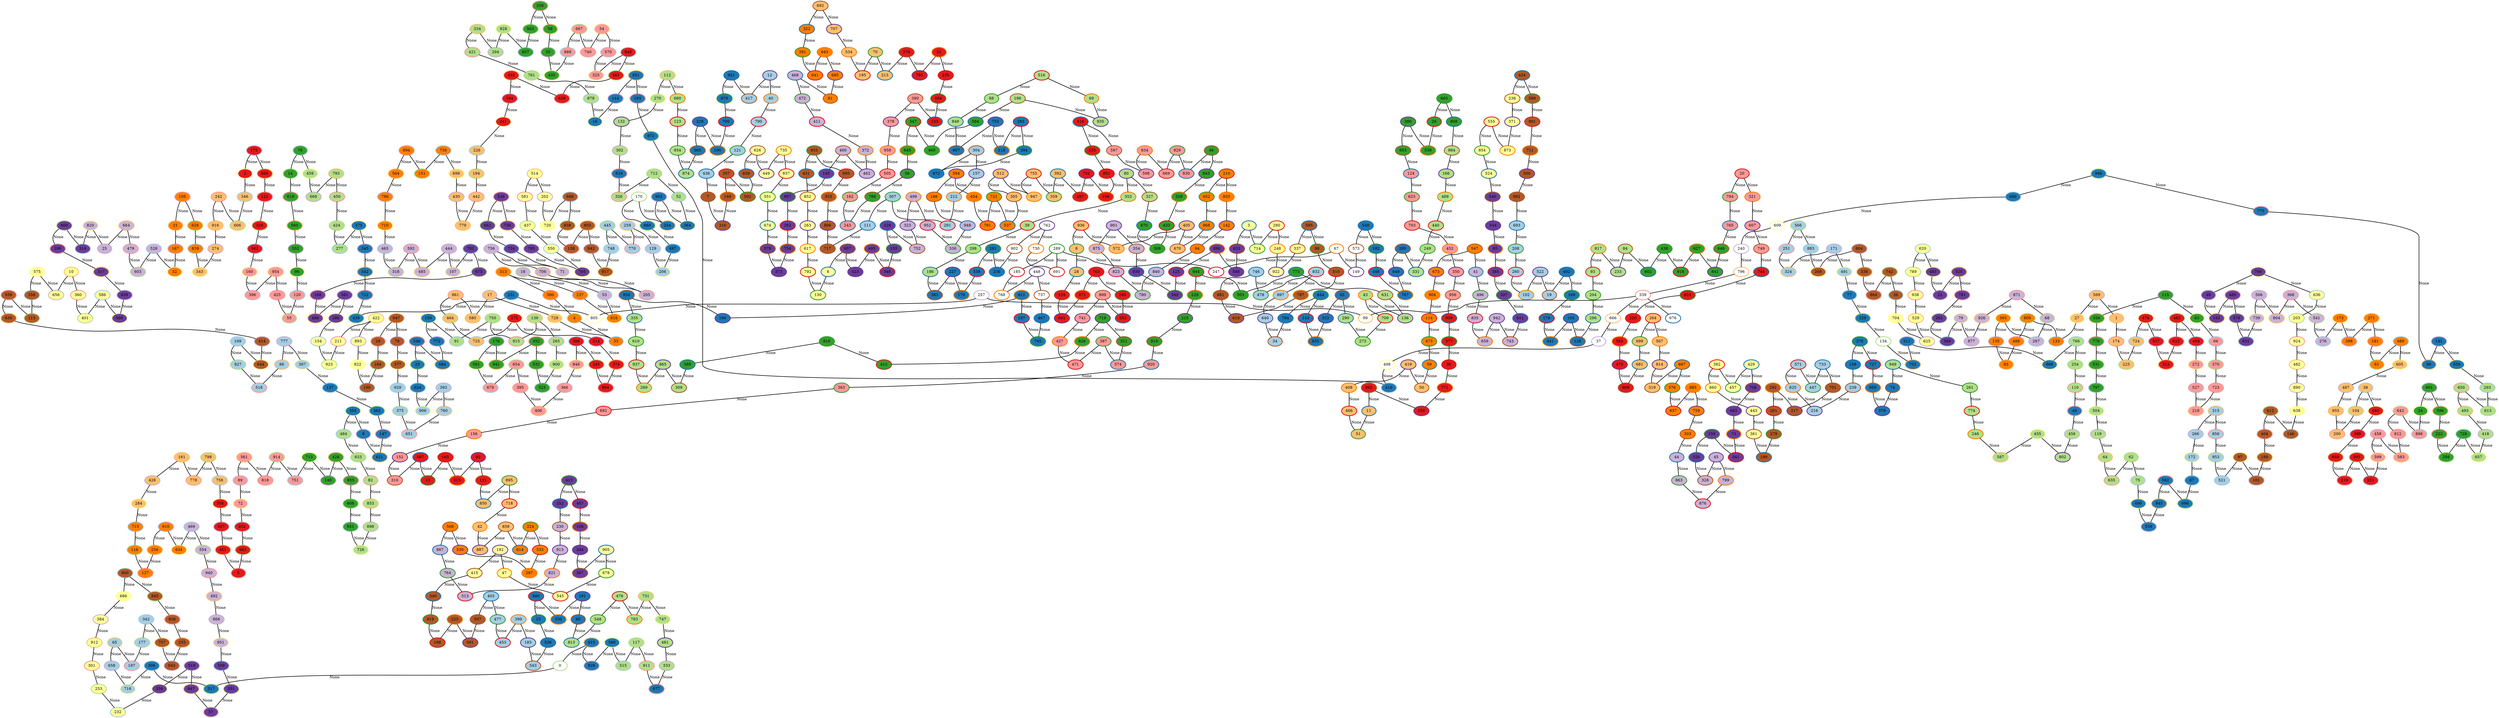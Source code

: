 graph G {
    0 [penwidth=3,label="0",color=3, colorscheme=paired12]
    1 [penwidth=3,label="1",color=7, colorscheme=paired12,style=filled,fillcolor=7]
    2 [penwidth=3,label="2",color=11, colorscheme=paired12,style=filled,fillcolor=6]
    3 [penwidth=3,label="3",color=2, colorscheme=paired12,style=filled,fillcolor=11]
    4 [penwidth=3,label="4",color=3, colorscheme=paired12,style=filled,fillcolor=8]
    5 [penwidth=3,label="5",color=5, colorscheme=paired12,style=filled,fillcolor=6]
    6 [penwidth=3,label="6",color=2, colorscheme=paired12,style=filled,fillcolor=11]
    7 [penwidth=3,label="7",color=12, colorscheme=paired12,style=filled,fillcolor=12]
    8 [penwidth=3,label="8",color=4, colorscheme=paired12,style=filled,fillcolor=7]
    9 [penwidth=3,label="9",color=9, colorscheme=paired12,style=filled,fillcolor=2]
    10 [penwidth=3,label="10",color=7, colorscheme=paired12,style=filled,fillcolor=11]
    11 [penwidth=3,label="11",color=2, colorscheme=paired12,style=filled,fillcolor=7]
    12 [penwidth=3,label="12",color=10, colorscheme=paired12,style=filled,fillcolor=1]
    13 [penwidth=3,label="13",color=4, colorscheme=paired12,style=filled,fillcolor=6]
    14 [penwidth=3,label="14",color=3, colorscheme=paired12,style=filled,fillcolor=4]
    15 [penwidth=3,label="15",color=4, colorscheme=paired12,style=filled,fillcolor=2]
    16 [penwidth=3,label="16",color=11, colorscheme=paired12,style=filled,fillcolor=2]
    17 [penwidth=3,label="17",color=9, colorscheme=paired12,style=filled,fillcolor=7]
    18 [penwidth=3,label="18",color=3, colorscheme=paired12,style=filled,fillcolor=9]
    19 [penwidth=3,label="19",color=12, colorscheme=paired12,style=filled,fillcolor=1]
    20 [penwidth=3,label="20",color=6, colorscheme=paired12,style=filled,fillcolor=5]
    21 [penwidth=3,label="21",color=7, colorscheme=paired12,style=filled,fillcolor=8]
    22 [penwidth=3,label="22",color=9, colorscheme=paired12,style=filled,fillcolor=10]
    23 [penwidth=3,label="23",color=3, colorscheme=paired12,style=filled,fillcolor=2]
    24 [penwidth=3,label="24",color=11, colorscheme=paired12,style=filled,fillcolor=4]
    25 [penwidth=3,label="25",color=9, colorscheme=paired12,style=filled,fillcolor=9]
    26 [penwidth=3,label="26",color=6, colorscheme=paired12,style=filled,fillcolor=4]
    27 [penwidth=3,label="27",color=11, colorscheme=paired12,style=filled,fillcolor=7]
    28 [penwidth=3,label="28",color=2, colorscheme=paired12,style=filled,fillcolor=7]
    29 [penwidth=3,label="29",color=5, colorscheme=paired12,style=filled,fillcolor=12]
    30 [penwidth=3,label="30",color=6, colorscheme=paired12,style=filled,fillcolor=6]
    31 [penwidth=3,label="31",color=8, colorscheme=paired12,style=filled,fillcolor=6]
    32 [penwidth=3,label="32",color=11, colorscheme=paired12,style=filled,fillcolor=8]
    33 [penwidth=3,label="33",color=1, colorscheme=paired12,style=filled,fillcolor=8]
    34 [penwidth=3,label="34",color=12, colorscheme=paired12,style=filled,fillcolor=1]
    35 [penwidth=3,label="35",color=9, colorscheme=paired12,style=filled,fillcolor=4]
    36 [penwidth=3,label="36",color=1, colorscheme=paired12,style=filled,fillcolor=12]
    37 [penwidth=3,label="37",color=9, colorscheme=paired12]
    38 [penwidth=3,label="38",color=1, colorscheme=paired12,style=filled,fillcolor=7]
    39 [penwidth=3,label="39",color=6, colorscheme=paired12,style=filled,fillcolor=3]
    40 [penwidth=3,label="40",color=8, colorscheme=paired12,style=filled,fillcolor=1]
    41 [penwidth=3,label="41",color=2, colorscheme=paired12,style=filled,fillcolor=9]
    42 [penwidth=3,label="42",color=8, colorscheme=paired12,style=filled,fillcolor=7]
    43 [penwidth=3,label="43",color=8, colorscheme=paired12,style=filled,fillcolor=3]
    44 [penwidth=3,label="44",color=2, colorscheme=paired12,style=filled,fillcolor=9]
    45 [penwidth=3,label="45",color=10, colorscheme=paired12,style=filled,fillcolor=9]
    46 [penwidth=3,label="46",color=12, colorscheme=paired12,style=filled,fillcolor=4]
    47 [penwidth=3,label="47",color=8, colorscheme=paired12,style=filled,fillcolor=11]
    48 [penwidth=3,label="48",color=9, colorscheme=paired12,style=filled,fillcolor=10]
    49 [penwidth=3,label="49",color=5, colorscheme=paired12,style=filled,fillcolor=2]
    50 [penwidth=3,label="50",color=12, colorscheme=paired12,style=filled,fillcolor=7]
    51 [penwidth=3,label="51",color=4, colorscheme=paired12,style=filled,fillcolor=7]
    52 [penwidth=3,label="52",color=1, colorscheme=paired12,style=filled,fillcolor=3]
    53 [penwidth=3,label="53",color=1, colorscheme=paired12,style=filled,fillcolor=9]
    54 [penwidth=3,label="54",color=7, colorscheme=paired12,style=filled,fillcolor=5]
    55 [penwidth=3,label="55",color=3, colorscheme=paired12,style=filled,fillcolor=5]
    56 [penwidth=3,label="56",color=10, colorscheme=paired12,style=filled,fillcolor=4]
    57 [penwidth=3,label="57",color=5, colorscheme=paired12,style=filled,fillcolor=10]
    58 [penwidth=3,label="58",color=7, colorscheme=paired12,style=filled,fillcolor=4]
    59 [penwidth=3,label="59",color=2, colorscheme=paired12,style=filled,fillcolor=8]
    60 [penwidth=3,label="60",color=12, colorscheme=paired12,style=filled,fillcolor=2]
    61 [penwidth=3,label="61",color=3, colorscheme=paired12,style=filled,fillcolor=8]
    62 [penwidth=3,label="62",color=3, colorscheme=paired12,style=filled,fillcolor=3]
    63 [penwidth=3,label="63",color=11, colorscheme=paired12,style=filled,fillcolor=4]
    64 [penwidth=3,label="64",color=7, colorscheme=paired12,style=filled,fillcolor=3]
    65 [penwidth=3,label="65",color=7, colorscheme=paired12,style=filled,fillcolor=1]
    66 [penwidth=3,label="66",color=1, colorscheme=paired12,style=filled,fillcolor=5]
    67 [penwidth=3,label="67",color=8, colorscheme=paired12]
    68 [penwidth=3,label="68",color=3, colorscheme=paired12,style=filled,fillcolor=9]
    69 [penwidth=3,label="69",color=8, colorscheme=paired12,style=filled,fillcolor=3]
    70 [penwidth=3,label="70",color=4, colorscheme=paired12,style=filled,fillcolor=7]
    71 [penwidth=3,label="71",color=11, colorscheme=paired12,style=filled,fillcolor=9]
    72 [penwidth=3,label="72",color=11, colorscheme=paired12,style=filled,fillcolor=5]
    73 [penwidth=3,label="73",color=8, colorscheme=paired12,style=filled,fillcolor=10]
    74 [penwidth=3,label="74",color=12, colorscheme=paired12,style=filled,fillcolor=2]
    75 [penwidth=3,label="75",color=1, colorscheme=paired12,style=filled,fillcolor=3]
    76 [penwidth=3,label="76",color=1, colorscheme=paired12,style=filled,fillcolor=4]
    77 [penwidth=3,label="77",color=1, colorscheme=paired12,style=filled,fillcolor=2]
    78 [penwidth=3,label="78",color=9, colorscheme=paired12,style=filled,fillcolor=12]
    79 [penwidth=3,label="79",color=11, colorscheme=paired12,style=filled,fillcolor=9]
    80 [penwidth=3,label="80",color=10, colorscheme=paired12,style=filled,fillcolor=3]
    81 [penwidth=3,label="81",color=12, colorscheme=paired12,style=filled,fillcolor=8]
    82 [penwidth=3,label="82",color=5, colorscheme=paired12,style=filled,fillcolor=3]
    83 [penwidth=3,label="83",color=7, colorscheme=paired12,style=filled,fillcolor=8]
    84 [penwidth=3,label="84",color=12, colorscheme=paired12,style=filled,fillcolor=3]
    85 [penwidth=3,label="85",color=8, colorscheme=paired12,style=filled,fillcolor=10]
    86 [penwidth=3,label="86",color=7, colorscheme=paired12,style=filled,fillcolor=1]
    87 [penwidth=3,label="87",color=1, colorscheme=paired12,style=filled,fillcolor=2]
    88 [penwidth=3,label="88",color=4, colorscheme=paired12,style=filled,fillcolor=3]
    89 [penwidth=3,label="89",color=9, colorscheme=paired12,style=filled,fillcolor=5]
    90 [penwidth=3,label="90",color=7, colorscheme=paired12,style=filled,fillcolor=2]
    91 [penwidth=3,label="91",color=1, colorscheme=paired12,style=filled,fillcolor=3]
    92 [penwidth=3,label="92",color=10, colorscheme=paired12,style=filled,fillcolor=6]
    93 [penwidth=3,label="93",color=6, colorscheme=paired12,style=filled,fillcolor=3]
    94 [penwidth=3,label="94",color=12, colorscheme=paired12,style=filled,fillcolor=8]
    95 [penwidth=3,label="95",color=12, colorscheme=paired12,style=filled,fillcolor=2]
    96 [penwidth=3,label="96",color=11, colorscheme=paired12,style=filled,fillcolor=4]
    97 [penwidth=3,label="97",color=11, colorscheme=paired12,style=filled,fillcolor=12]
    98 [penwidth=3,label="98",color=4, colorscheme=paired12,style=filled,fillcolor=12]
    99 [penwidth=3,label="99",color=7, colorscheme=paired12]
    100 [penwidth=3,label="100",color=8, colorscheme=paired12,style=filled,fillcolor=2]
    101 [penwidth=3,label="101",color=9, colorscheme=paired12,style=filled,fillcolor=12]
    102 [penwidth=3,label="102",color=8, colorscheme=paired12,style=filled,fillcolor=1]
    103 [penwidth=3,label="103",color=10, colorscheme=paired12,style=filled,fillcolor=2]
    104 [penwidth=3,label="104",color=3, colorscheme=paired12,style=filled,fillcolor=7]
    105 [penwidth=3,label="105",color=5, colorscheme=paired12,style=filled,fillcolor=8]
    106 [penwidth=3,label="106",color=8, colorscheme=paired12,style=filled,fillcolor=6]
    107 [penwidth=3,label="107",color=11, colorscheme=paired12,style=filled,fillcolor=9]
    108 [penwidth=3,label="108",color=8, colorscheme=paired12,style=filled,fillcolor=10]
    109 [penwidth=3,label="109",color=1, colorscheme=paired12,style=filled,fillcolor=1]
    110 [penwidth=3,label="110",color=5, colorscheme=paired12,style=filled,fillcolor=3]
    111 [penwidth=3,label="111",color=2, colorscheme=paired12,style=filled,fillcolor=1]
    112 [penwidth=3,label="112",color=7, colorscheme=paired12,style=filled,fillcolor=3]
    113 [penwidth=3,label="113",color=3, colorscheme=paired12,style=filled,fillcolor=12]
    114 [penwidth=3,label="114",color=6, colorscheme=paired12,style=filled,fillcolor=8]
    115 [penwidth=3,label="115",color=9, colorscheme=paired12,style=filled,fillcolor=4]
    116 [penwidth=3,label="116",color=3, colorscheme=paired12,style=filled,fillcolor=8]
    117 [penwidth=3,label="117",color=3, colorscheme=paired12,style=filled,fillcolor=3]
    118 [penwidth=3,label="118",color=8, colorscheme=paired12,style=filled,fillcolor=2]
    119 [penwidth=3,label="119",color=9, colorscheme=paired12,style=filled,fillcolor=3]
    120 [penwidth=3,label="120",color=1, colorscheme=paired12,style=filled,fillcolor=5]
    121 [penwidth=3,label="121",color=4, colorscheme=paired12,style=filled,fillcolor=1]
    122 [penwidth=3,label="122",color=5, colorscheme=paired12,style=filled,fillcolor=6]
    123 [penwidth=3,label="123",color=6, colorscheme=paired12,style=filled,fillcolor=3]
    124 [penwidth=3,label="124",color=2, colorscheme=paired12,style=filled,fillcolor=5]
    125 [penwidth=3,label="125",color=6, colorscheme=paired12,style=filled,fillcolor=10]
    126 [penwidth=3,label="126",color=2, colorscheme=paired12,style=filled,fillcolor=10]
    127 [penwidth=3,label="127",color=5, colorscheme=paired12,style=filled,fillcolor=8]
    128 [penwidth=3,label="128",color=12, colorscheme=paired12,style=filled,fillcolor=2]
    129 [penwidth=3,label="129",color=9, colorscheme=paired12,style=filled,fillcolor=1]
    130 [penwidth=3,label="130",color=4, colorscheme=paired12,style=filled,fillcolor=11]
    131 [penwidth=3,label="131",color=12, colorscheme=paired12,style=filled,fillcolor=6]
    132 [penwidth=3,label="132",color=10, colorscheme=paired12,style=filled,fillcolor=3]
    133 [penwidth=3,label="133",color=1, colorscheme=paired12,style=filled,fillcolor=8]
    134 [penwidth=3,label="134",color=3, colorscheme=paired12]
    135 [penwidth=3,label="135",color=9, colorscheme=paired12,style=filled,fillcolor=8]
    136 [penwidth=3,label="136",color=10, colorscheme=paired12,style=filled,fillcolor=3]
    137 [penwidth=3,label="137",color=1, colorscheme=paired12,style=filled,fillcolor=2]
    138 [penwidth=3,label="138",color=5, colorscheme=paired12,style=filled,fillcolor=12]
    139 [penwidth=3,label="139",color=7, colorscheme=paired12,style=filled,fillcolor=3]
    140 [penwidth=3,label="140",color=9, colorscheme=paired12,style=filled,fillcolor=4]
    141 [penwidth=3,label="141",color=9, colorscheme=paired12,style=filled,fillcolor=2]
    142 [penwidth=3,label="142",color=10, colorscheme=paired12,style=filled,fillcolor=8]
    143 [penwidth=3,label="143",color=6, colorscheme=paired12,style=filled,fillcolor=2]
    144 [penwidth=3,label="144",color=9, colorscheme=paired12,style=filled,fillcolor=2]
    145 [penwidth=3,label="145",color=2, colorscheme=paired12,style=filled,fillcolor=10]
    146 [penwidth=3,label="146",color=1, colorscheme=paired12,style=filled,fillcolor=12]
    147 [penwidth=3,label="147",color=5, colorscheme=paired12,style=filled,fillcolor=2]
    148 [penwidth=3,label="148",color=8, colorscheme=paired12,style=filled,fillcolor=12]
    149 [penwidth=3,label="149",color=10, colorscheme=paired12]
    150 [penwidth=3,label="150",color=11, colorscheme=paired12,style=filled,fillcolor=2]
    151 [penwidth=3,label="151",color=3, colorscheme=paired12,style=filled,fillcolor=8]
    152 [penwidth=3,label="152",color=10, colorscheme=paired12,style=filled,fillcolor=5]
    153 [penwidth=3,label="153",color=2, colorscheme=paired12,style=filled,fillcolor=6]
    154 [penwidth=3,label="154",color=1, colorscheme=paired12,style=filled,fillcolor=11]
    155 [penwidth=3,label="155",color=4, colorscheme=paired12,style=filled,fillcolor=10]
    156 [penwidth=3,label="156",color=8, colorscheme=paired12,style=filled,fillcolor=5]
    157 [penwidth=3,label="157",color=10, colorscheme=paired12,style=filled,fillcolor=1]
    158 [penwidth=3,label="158",color=2, colorscheme=paired12,style=filled,fillcolor=2]
    159 [penwidth=3,label="159",color=4, colorscheme=paired12,style=filled,fillcolor=10]
    160 [penwidth=3,label="160",color=11, colorscheme=paired12,style=filled,fillcolor=5]
    161 [penwidth=3,label="161",color=7, colorscheme=paired12,style=filled,fillcolor=7]
    162 [penwidth=3,label="162",color=4, colorscheme=paired12,style=filled,fillcolor=5]
    163 [penwidth=3,label="163",color=7, colorscheme=paired12,style=filled,fillcolor=10]
    164 [penwidth=3,label="164",color=9, colorscheme=paired12,style=filled,fillcolor=6]
    165 [penwidth=3,label="165",color=6, colorscheme=paired12,style=filled,fillcolor=6]
    166 [penwidth=3,label="166",color=10, colorscheme=paired12,style=filled,fillcolor=3]
    167 [penwidth=3,label="167",color=9, colorscheme=paired12,style=filled,fillcolor=8]
    168 [penwidth=3,label="168",color=5, colorscheme=paired12,style=filled,fillcolor=10]
    169 [penwidth=3,label="169",color=4, colorscheme=paired12,style=filled,fillcolor=2]
    170 [penwidth=3,label="170",color=3, colorscheme=paired12]
    171 [penwidth=3,label="171",color=9, colorscheme=paired12,style=filled,fillcolor=1]
    172 [penwidth=3,label="172",color=11, colorscheme=paired12,style=filled,fillcolor=1]
    173 [penwidth=3,label="173",color=11, colorscheme=paired12,style=filled,fillcolor=8]
    174 [penwidth=3,label="174",color=5, colorscheme=paired12,style=filled,fillcolor=7]
    175 [penwidth=3,label="175",color=9, colorscheme=paired12,style=filled,fillcolor=6]
    176 [penwidth=3,label="176",color=9, colorscheme=paired12,style=filled,fillcolor=4]
    177 [penwidth=3,label="177",color=3, colorscheme=paired12,style=filled,fillcolor=1]
    178 [penwidth=3,label="178",color=6, colorscheme=paired12,style=filled,fillcolor=2]
    179 [penwidth=3,label="179",color=8, colorscheme=paired12,style=filled,fillcolor=2]
    180 [penwidth=3,label="180",color=10, colorscheme=paired12,style=filled,fillcolor=2]
    181 [penwidth=3,label="181",color=5, colorscheme=paired12,style=filled,fillcolor=8]
    182 [penwidth=3,label="182",color=4, colorscheme=paired12,style=filled,fillcolor=2]
    183 [penwidth=3,label="183",color=10, colorscheme=paired12,style=filled,fillcolor=1]
    184 [penwidth=3,label="184",color=3, colorscheme=paired12,style=filled,fillcolor=12]
    185 [penwidth=3,label="185",color=6, colorscheme=paired12]
    186 [penwidth=3,label="186",color=2, colorscheme=paired12,style=filled,fillcolor=3]
    187 [penwidth=3,label="187",color=5, colorscheme=paired12,style=filled,fillcolor=1]
    188 [penwidth=3,label="188",color=12, colorscheme=paired12,style=filled,fillcolor=8]
    189 [penwidth=3,label="189",color=7, colorscheme=paired12,style=filled,fillcolor=12]
    190 [penwidth=3,label="190",color=1, colorscheme=paired12,style=filled,fillcolor=12]
    191 [penwidth=3,label="191",color=10, colorscheme=paired12,style=filled,fillcolor=2]
    192 [penwidth=3,label="192",color=10, colorscheme=paired12,style=filled,fillcolor=11]
    193 [penwidth=3,label="193",color=5, colorscheme=paired12,style=filled,fillcolor=2]
    194 [penwidth=3,label="194",color=3, colorscheme=paired12,style=filled,fillcolor=7]
    195 [penwidth=3,label="195",color=6, colorscheme=paired12,style=filled,fillcolor=7]
    196 [penwidth=3,label="196",color=12, colorscheme=paired12,style=filled,fillcolor=3]
    197 [penwidth=3,label="197",color=6, colorscheme=paired12,style=filled,fillcolor=2]
    198 [penwidth=3,label="198",color=6, colorscheme=paired12,style=filled,fillcolor=12]
    199 [penwidth=3,label="199",color=2, colorscheme=paired12,style=filled,fillcolor=12]
    200 [penwidth=3,label="200",color=5, colorscheme=paired12,style=filled,fillcolor=7]
    201 [penwidth=3,label="201",color=6, colorscheme=paired12,style=filled,fillcolor=12]
    202 [penwidth=3,label="202",color=9, colorscheme=paired12,style=filled,fillcolor=11]
    203 [penwidth=3,label="203",color=3, colorscheme=paired12,style=filled,fillcolor=11]
    204 [penwidth=3,label="204",color=4, colorscheme=paired12,style=filled,fillcolor=3]
    205 [penwidth=3,label="205",color=5, colorscheme=paired12,style=filled,fillcolor=9]
    206 [penwidth=3,label="206",color=11, colorscheme=paired12,style=filled,fillcolor=1]
    207 [penwidth=3,label="207",color=4, colorscheme=paired12,style=filled,fillcolor=10]
    208 [penwidth=3,label="208",color=4, colorscheme=paired12,style=filled,fillcolor=1]
    209 [penwidth=3,label="209",color=8, colorscheme=paired12,style=filled,fillcolor=4]
    210 [penwidth=3,label="210",color=6, colorscheme=paired12,style=filled,fillcolor=8]
    211 [penwidth=3,label="211",color=5, colorscheme=paired12,style=filled,fillcolor=11]
    212 [penwidth=3,label="212",color=8, colorscheme=paired12,style=filled,fillcolor=1]
    213 [penwidth=3,label="213",color=2, colorscheme=paired12,style=filled,fillcolor=7]
    214 [penwidth=3,label="214",color=9, colorscheme=paired12,style=filled,fillcolor=6]
    215 [penwidth=3,label="215",color=10, colorscheme=paired12,style=filled,fillcolor=4]
    216 [penwidth=3,label="216",color=10, colorscheme=paired12,style=filled,fillcolor=1]
    217 [penwidth=3,label="217",color=10, colorscheme=paired12,style=filled,fillcolor=12]
    218 [penwidth=3,label="218",color=7, colorscheme=paired12,style=filled,fillcolor=5]
    219 [penwidth=3,label="219",color=5, colorscheme=paired12,style=filled,fillcolor=6]
    220 [penwidth=3,label="220",color=6, colorscheme=paired12,style=filled,fillcolor=6]
    221 [penwidth=3,label="221",color=1, colorscheme=paired12,style=filled,fillcolor=6]
    222 [penwidth=3,label="222",color=5, colorscheme=paired12,style=filled,fillcolor=4]
    223 [penwidth=3,label="223",color=8, colorscheme=paired12,style=filled,fillcolor=12]
    224 [penwidth=3,label="224",color=4, colorscheme=paired12,style=filled,fillcolor=8]
    225 [penwidth=3,label="225",color=3, colorscheme=paired12,style=filled,fillcolor=7]
    226 [penwidth=3,label="226",color=1, colorscheme=paired12,style=filled,fillcolor=7]
    227 [penwidth=3,label="227",color=10, colorscheme=paired12,style=filled,fillcolor=2]
    228 [penwidth=3,label="228",color=10, colorscheme=paired12,style=filled,fillcolor=2]
    229 [penwidth=3,label="229",color=8, colorscheme=paired12,style=filled,fillcolor=4]
    230 [penwidth=3,label="230",color=12, colorscheme=paired12,style=filled,fillcolor=9]
    231 [penwidth=3,label="231",color=1, colorscheme=paired12,style=filled,fillcolor=2]
    232 [penwidth=3,label="232",color=1, colorscheme=paired12,style=filled,fillcolor=11]
    233 [penwidth=3,label="233",color=10, colorscheme=paired12,style=filled,fillcolor=3]
    234 [penwidth=3,label="234",color=7, colorscheme=paired12,style=filled,fillcolor=8]
    235 [penwidth=3,label="235",color=6, colorscheme=paired12,style=filled,fillcolor=6]
    236 [penwidth=3,label="236",color=2, colorscheme=paired12,style=filled,fillcolor=2]
    237 [penwidth=3,label="237",color=9, colorscheme=paired12,style=filled,fillcolor=8]
    238 [penwidth=3,label="238",color=12, colorscheme=paired12,style=filled,fillcolor=11]
    239 [penwidth=3,label="239",color=12, colorscheme=paired12,style=filled,fillcolor=1]
    240 [penwidth=3,label="240",color=9, colorscheme=paired12]
    241 [penwidth=3,label="241",color=11, colorscheme=paired12,style=filled,fillcolor=6]
    242 [penwidth=3,label="242",color=5, colorscheme=paired12,style=filled,fillcolor=7]
    243 [penwidth=3,label="243",color=2, colorscheme=paired12,style=filled,fillcolor=5]
    244 [penwidth=3,label="244",color=7, colorscheme=paired12,style=filled,fillcolor=2]
    245 [penwidth=3,label="245",color=3, colorscheme=paired12,style=filled,fillcolor=6]
    246 [penwidth=3,label="246",color=8, colorscheme=paired12,style=filled,fillcolor=3]
    247 [penwidth=3,label="247",color=6, colorscheme=paired12]
    248 [penwidth=3,label="248",color=8, colorscheme=paired12,style=filled,fillcolor=11]
    249 [penwidth=3,label="249",color=4, colorscheme=paired12,style=filled,fillcolor=3]
    250 [penwidth=3,label="250",color=10, colorscheme=paired12,style=filled,fillcolor=6]
    251 [penwidth=3,label="251",color=5, colorscheme=paired12,style=filled,fillcolor=1]
    252 [penwidth=3,label="252",color=2, colorscheme=paired12,style=filled,fillcolor=10]
    253 [penwidth=3,label="253",color=3, colorscheme=paired12,style=filled,fillcolor=11]
    254 [penwidth=3,label="254",color=3, colorscheme=paired12,style=filled,fillcolor=3]
    255 [penwidth=3,label="255",color=7, colorscheme=paired12,style=filled,fillcolor=12]
    256 [penwidth=3,label="256",color=1, colorscheme=paired12,style=filled,fillcolor=12]
    257 [penwidth=3,label="257",color=9, colorscheme=paired12]
    258 [penwidth=3,label="258",color=5, colorscheme=paired12,style=filled,fillcolor=4]
    259 [penwidth=3,label="259",color=7, colorscheme=paired12,style=filled,fillcolor=1]
    260 [penwidth=3,label="260",color=6, colorscheme=paired12,style=filled,fillcolor=1]
    261 [penwidth=3,label="261",color=4, colorscheme=paired12,style=filled,fillcolor=3]
    262 [penwidth=3,label="262",color=6, colorscheme=paired12,style=filled,fillcolor=10]
    263 [penwidth=3,label="263",color=10, colorscheme=paired12,style=filled,fillcolor=11]
    264 [penwidth=3,label="264",color=6, colorscheme=paired12,style=filled,fillcolor=7]
    265 [penwidth=3,label="265",color=9, colorscheme=paired12,style=filled,fillcolor=3]
    266 [penwidth=3,label="266",color=9, colorscheme=paired12,style=filled,fillcolor=1]
    267 [penwidth=3,label="267",color=1, colorscheme=paired12,style=filled,fillcolor=9]
    268 [penwidth=3,label="268",color=11, colorscheme=paired12,style=filled,fillcolor=12]
    269 [penwidth=3,label="269",color=8, colorscheme=paired12,style=filled,fillcolor=3]
    270 [penwidth=3,label="270",color=11, colorscheme=paired12,style=filled,fillcolor=3]
    271 [penwidth=3,label="271",color=7, colorscheme=paired12,style=filled,fillcolor=8]
    272 [penwidth=3,label="272",color=11, colorscheme=paired12,style=filled,fillcolor=5]
    273 [penwidth=3,label="273",color=4, colorscheme=paired12,style=filled,fillcolor=3]
    274 [penwidth=3,label="274",color=9, colorscheme=paired12,style=filled,fillcolor=7]
    275 [penwidth=3,label="275",color=11, colorscheme=paired12,style=filled,fillcolor=6]
    276 [penwidth=3,label="276",color=1, colorscheme=paired12,style=filled,fillcolor=9]
    277 [penwidth=3,label="277",color=1, colorscheme=paired12,style=filled,fillcolor=3]
    278 [penwidth=3,label="278",color=4, colorscheme=paired12,style=filled,fillcolor=2]
    279 [penwidth=3,label="279",color=4, colorscheme=paired12,style=filled,fillcolor=12]
    280 [penwidth=3,label="280",color=6, colorscheme=paired12,style=filled,fillcolor=11]
    281 [penwidth=3,label="281",color=4, colorscheme=paired12,style=filled,fillcolor=2]
    282 [penwidth=3,label="282",color=3, colorscheme=paired12,style=filled,fillcolor=10]
    283 [penwidth=3,label="283",color=6, colorscheme=paired12,style=filled,fillcolor=2]
    284 [penwidth=3,label="284",color=11, colorscheme=paired12,style=filled,fillcolor=7]
    285 [penwidth=3,label="285",color=4, colorscheme=paired12,style=filled,fillcolor=6]
    286 [penwidth=3,label="286",color=11, colorscheme=paired12,style=filled,fillcolor=10]
    287 [penwidth=3,label="287",color=12, colorscheme=paired12,style=filled,fillcolor=6]
    288 [penwidth=3,label="288",color=3, colorscheme=paired12,style=filled,fillcolor=4]
    289 [penwidth=3,label="289",color=4, colorscheme=paired12]
    290 [penwidth=3,label="290",color=2, colorscheme=paired12,style=filled,fillcolor=3]
    291 [penwidth=3,label="291",color=6, colorscheme=paired12,style=filled,fillcolor=1]
    292 [penwidth=3,label="292",color=8, colorscheme=paired12,style=filled,fillcolor=12]
    293 [penwidth=3,label="293",color=1, colorscheme=paired12,style=filled,fillcolor=3]
    294 [penwidth=3,label="294",color=9, colorscheme=paired12,style=filled,fillcolor=3]
    295 [penwidth=3,label="295",color=12, colorscheme=paired12,style=filled,fillcolor=2]
    296 [penwidth=3,label="296",color=2, colorscheme=paired12,style=filled,fillcolor=3]
    297 [penwidth=3,label="297",color=8, colorscheme=paired12,style=filled,fillcolor=8]
    298 [penwidth=3,label="298",color=4, colorscheme=paired12,style=filled,fillcolor=3]
    299 [penwidth=3,label="299",color=5, colorscheme=paired12,style=filled,fillcolor=10]
    300 [penwidth=3,label="300",color=5, colorscheme=paired12,style=filled,fillcolor=8]
    301 [penwidth=3,label="301",color=5, colorscheme=paired12,style=filled,fillcolor=11]
    302 [penwidth=3,label="302",color=9, colorscheme=paired12,style=filled,fillcolor=3]
    303 [penwidth=3,label="303",color=12, colorscheme=paired12,style=filled,fillcolor=8]
    304 [penwidth=3,label="304",color=12, colorscheme=paired12,style=filled,fillcolor=1]
    305 [penwidth=3,label="305",color=12, colorscheme=paired12,style=filled,fillcolor=7]
    306 [penwidth=3,label="306",color=1, colorscheme=paired12,style=filled,fillcolor=2]
    307 [penwidth=3,label="307",color=4, colorscheme=paired12,style=filled,fillcolor=1]
    308 [penwidth=3,label="308",color=4, colorscheme=paired12,style=filled,fillcolor=4]
    309 [penwidth=3,label="309",color=12, colorscheme=paired12,style=filled,fillcolor=3]
    310 [penwidth=3,label="310",color=12, colorscheme=paired12,style=filled,fillcolor=5]
    311 [penwidth=3,label="311",color=12, colorscheme=paired12,style=filled,fillcolor=4]
    312 [penwidth=3,label="312",color=7, colorscheme=paired12,style=filled,fillcolor=6]
    313 [penwidth=3,label="313",color=7, colorscheme=paired12,style=filled,fillcolor=8]
    314 [penwidth=3,label="314",color=1, colorscheme=paired12,style=filled,fillcolor=10]
    315 [penwidth=3,label="315",color=7, colorscheme=paired12,style=filled,fillcolor=1]
    316 [penwidth=3,label="316",color=10, colorscheme=paired12,style=filled,fillcolor=12]
    317 [penwidth=3,label="317",color=7, colorscheme=paired12,style=filled,fillcolor=10]
    318 [penwidth=3,label="318",color=3, colorscheme=paired12,style=filled,fillcolor=9]
    319 [penwidth=3,label="319",color=12, colorscheme=paired12,style=filled,fillcolor=7]
    320 [penwidth=3,label="320",color=3, colorscheme=paired12,style=filled,fillcolor=6]
    321 [penwidth=3,label="321",color=8, colorscheme=paired12,style=filled,fillcolor=5]
    322 [penwidth=3,label="322",color=2, colorscheme=paired12,style=filled,fillcolor=8]
    323 [penwidth=3,label="323",color=10, colorscheme=paired12,style=filled,fillcolor=9]
    324 [penwidth=3,label="324",color=7, colorscheme=paired12,style=filled,fillcolor=1]
    325 [penwidth=3,label="325",color=11, colorscheme=paired12,style=filled,fillcolor=5]
    326 [penwidth=3,label="326",color=5, colorscheme=paired12,style=filled,fillcolor=3]
    327 [penwidth=3,label="327",color=12, colorscheme=paired12,style=filled,fillcolor=3]
    328 [penwidth=3,label="328",color=12, colorscheme=paired12,style=filled,fillcolor=9]
    329 [penwidth=3,label="329",color=3, colorscheme=paired12,style=filled,fillcolor=2]
    330 [penwidth=3,label="330",color=8, colorscheme=paired12,style=filled,fillcolor=2]
    331 [penwidth=3,label="331",color=2, colorscheme=paired12,style=filled,fillcolor=3]
    332 [penwidth=3,label="332",color=10, colorscheme=paired12,style=filled,fillcolor=2]
    333 [penwidth=3,label="333",color=9, colorscheme=paired12,style=filled,fillcolor=3]
    334 [penwidth=3,label="334",color=7, colorscheme=paired12,style=filled,fillcolor=3]
    335 [penwidth=3,label="335",color=2, colorscheme=paired12,style=filled,fillcolor=3]
    336 [penwidth=3,label="336",color=4, colorscheme=paired12,style=filled,fillcolor=9]
    337 [penwidth=3,label="337",color=12, colorscheme=paired12,style=filled,fillcolor=11]
    338 [penwidth=3,label="338",color=7, colorscheme=paired12,style=filled,fillcolor=12]
    339 [penwidth=3,label="339",color=5, colorscheme=paired12]
    340 [penwidth=3,label="340",color=2, colorscheme=paired12,style=filled,fillcolor=12]
    341 [penwidth=3,label="341",color=6, colorscheme=paired12,style=filled,fillcolor=10]
    342 [penwidth=3,label="342",color=1, colorscheme=paired12,style=filled,fillcolor=1]
    343 [penwidth=3,label="343",color=11, colorscheme=paired12,style=filled,fillcolor=7]
    344 [penwidth=3,label="344",color=10, colorscheme=paired12,style=filled,fillcolor=10]
    345 [penwidth=3,label="345",color=9, colorscheme=paired12,style=filled,fillcolor=2]
    346 [penwidth=3,label="346",color=1, colorscheme=paired12,style=filled,fillcolor=7]
    347 [penwidth=3,label="347",color=6, colorscheme=paired12,style=filled,fillcolor=4]
    348 [penwidth=3,label="348",color=6, colorscheme=paired12,style=filled,fillcolor=10]
    349 [penwidth=3,label="349",color=4, colorscheme=paired12,style=filled,fillcolor=10]
    350 [penwidth=3,label="350",color=10, colorscheme=paired12,style=filled,fillcolor=5]
    351 [penwidth=3,label="351",color=3, colorscheme=paired12,style=filled,fillcolor=10]
    352 [penwidth=3,label="352",color=5, colorscheme=paired12,style=filled,fillcolor=4]
    353 [penwidth=3,label="353",color=8, colorscheme=paired12,style=filled,fillcolor=3]
    354 [penwidth=3,label="354",color=12, colorscheme=paired12,style=filled,fillcolor=9]
    355 [penwidth=3,label="355",color=11, colorscheme=paired12,style=filled,fillcolor=2]
    356 [penwidth=3,label="356",color=11, colorscheme=paired12,style=filled,fillcolor=10]
    357 [penwidth=3,label="357",color=6, colorscheme=paired12,style=filled,fillcolor=12]
    358 [penwidth=3,label="358",color=11, colorscheme=paired12,style=filled,fillcolor=6]
    359 [penwidth=3,label="359",color=4, colorscheme=paired12,style=filled,fillcolor=7]
    360 [penwidth=3,label="360",color=5, colorscheme=paired12,style=filled,fillcolor=11]
    361 [penwidth=3,label="361",color=12, colorscheme=paired12,style=filled,fillcolor=11]
    362 [penwidth=3,label="362",color=3, colorscheme=paired12,style=filled,fillcolor=2]
    363 [penwidth=3,label="363",color=4, colorscheme=paired12,style=filled,fillcolor=5]
    364 [penwidth=3,label="364",color=11, colorscheme=paired12,style=filled,fillcolor=2]
    365 [penwidth=3,label="365",color=11, colorscheme=paired12,style=filled,fillcolor=8]
    366 [penwidth=3,label="366",color=9, colorscheme=paired12,style=filled,fillcolor=5]
    367 [penwidth=3,label="367",color=12, colorscheme=paired12,style=filled,fillcolor=10]
    368 [penwidth=3,label="368",color=5, colorscheme=paired12,style=filled,fillcolor=9]
    369 [penwidth=3,label="369",color=1, colorscheme=paired12,style=filled,fillcolor=10]
    370 [penwidth=3,label="370",color=3, colorscheme=paired12,style=filled,fillcolor=5]
    371 [penwidth=3,label="371",color=10, colorscheme=paired12,style=filled,fillcolor=11]
    372 [penwidth=3,label="372",color=8, colorscheme=paired12,style=filled,fillcolor=9]
    373 [penwidth=3,label="373",color=10, colorscheme=paired12,style=filled,fillcolor=10]
    374 [penwidth=3,label="374",color=7, colorscheme=paired12,style=filled,fillcolor=6]
    375 [penwidth=3,label="375",color=3, colorscheme=paired12,style=filled,fillcolor=1]
    376 [penwidth=3,label="376",color=12, colorscheme=paired12,style=filled,fillcolor=6]
    377 [penwidth=3,label="377",color=11, colorscheme=paired12,style=filled,fillcolor=12]
    378 [penwidth=3,label="378",color=10, colorscheme=paired12,style=filled,fillcolor=5]
    379 [penwidth=3,label="379",color=10, colorscheme=paired12,style=filled,fillcolor=2]
    380 [penwidth=3,label="380",color=10, colorscheme=paired12,style=filled,fillcolor=4]
    381 [penwidth=3,label="381",color=9, colorscheme=paired12,style=filled,fillcolor=10]
    382 [penwidth=3,label="382",color=6, colorscheme=paired12,style=filled,fillcolor=11]
    383 [penwidth=3,label="383",color=12, colorscheme=paired12,style=filled,fillcolor=2]
    384 [penwidth=3,label="384",color=9, colorscheme=paired12,style=filled,fillcolor=11]
    385 [penwidth=3,label="385",color=6, colorscheme=paired12,style=filled,fillcolor=10]
    386 [penwidth=3,label="386",color=9, colorscheme=paired12,style=filled,fillcolor=6]
    387 [penwidth=3,label="387",color=4, colorscheme=paired12,style=filled,fillcolor=5]
    388 [penwidth=3,label="388",color=1, colorscheme=paired12,style=filled,fillcolor=6]
    389 [penwidth=3,label="389",color=2, colorscheme=paired12,style=filled,fillcolor=4]
    390 [penwidth=3,label="390",color=12, colorscheme=paired12,style=filled,fillcolor=5]
    391 [penwidth=3,label="391",color=4, colorscheme=paired12,style=filled,fillcolor=8]
    392 [penwidth=3,label="392",color=2, colorscheme=paired12,style=filled,fillcolor=7]
    393 [penwidth=3,label="393",color=9, colorscheme=paired12,style=filled,fillcolor=1]
    394 [penwidth=3,label="394",color=4, colorscheme=paired12,style=filled,fillcolor=2]
    395 [penwidth=3,label="395",color=5, colorscheme=paired12,style=filled,fillcolor=5]
    396 [penwidth=3,label="396",color=9, colorscheme=paired12,style=filled,fillcolor=5]
    397 [penwidth=3,label="397",color=11, colorscheme=paired12,style=filled,fillcolor=1]
    398 [penwidth=3,label="398",color=9, colorscheme=paired12,style=filled,fillcolor=8]
    399 [penwidth=3,label="399",color=8, colorscheme=paired12,style=filled,fillcolor=1]
    400 [penwidth=3,label="400",color=12, colorscheme=paired12,style=filled,fillcolor=9]
    401 [penwidth=3,label="401",color=3, colorscheme=paired12,style=filled,fillcolor=11]
    402 [penwidth=3,label="402",color=2, colorscheme=paired12,style=filled,fillcolor=2]
    403 [penwidth=3,label="403",color=2, colorscheme=paired12,style=filled,fillcolor=1]
    404 [penwidth=3,label="404",color=5, colorscheme=paired12,style=filled,fillcolor=12]
    405 [penwidth=3,label="405",color=10, colorscheme=paired12,style=filled,fillcolor=7]
    406 [penwidth=3,label="406",color=7, colorscheme=paired12,style=filled,fillcolor=5]
    407 [penwidth=3,label="407",color=6, colorscheme=paired12,style=filled,fillcolor=10]
    408 [penwidth=3,label="408",color=8, colorscheme=paired12,style=filled,fillcolor=7]
    409 [penwidth=3,label="409",color=1, colorscheme=paired12,style=filled,fillcolor=6]
    410 [penwidth=3,label="410",color=1, colorscheme=paired12,style=filled,fillcolor=2]
    411 [penwidth=3,label="411",color=6, colorscheme=paired12,style=filled,fillcolor=9]
    412 [penwidth=3,label="412",color=6, colorscheme=paired12,style=filled,fillcolor=4]
    413 [penwidth=3,label="413",color=4, colorscheme=paired12,style=filled,fillcolor=10]
    414 [penwidth=3,label="414",color=9, colorscheme=paired12,style=filled,fillcolor=12]
    415 [penwidth=3,label="415",color=12, colorscheme=paired12,style=filled,fillcolor=11]
    416 [penwidth=3,label="416",color=2, colorscheme=paired12,style=filled,fillcolor=6]
    417 [penwidth=3,label="417",color=12, colorscheme=paired12,style=filled,fillcolor=1]
    418 [penwidth=3,label="418",color=9, colorscheme=paired12,style=filled,fillcolor=3]
    419 [penwidth=3,label="419",color=10, colorscheme=paired12,style=filled,fillcolor=7]
    420 [penwidth=3,label="420",color=12, colorscheme=paired12,style=filled,fillcolor=6]
    421 [penwidth=3,label="421",color=5, colorscheme=paired12,style=filled,fillcolor=3]
    422 [penwidth=3,label="422",color=7, colorscheme=paired12,style=filled,fillcolor=11]
    423 [penwidth=3,label="423",color=10, colorscheme=paired12,style=filled,fillcolor=10]
    424 [penwidth=3,label="424",color=3, colorscheme=paired12,style=filled,fillcolor=3]
    425 [penwidth=3,label="425",color=5, colorscheme=paired12,style=filled,fillcolor=5]
    426 [penwidth=3,label="426",color=7, colorscheme=paired12,style=filled,fillcolor=4]
    427 [penwidth=3,label="427",color=8, colorscheme=paired12,style=filled,fillcolor=5]
    428 [penwidth=3,label="428",color=9, colorscheme=paired12,style=filled,fillcolor=7]
    429 [penwidth=3,label="429",color=2, colorscheme=paired12,style=filled,fillcolor=11]
    430 [penwidth=3,label="430",color=9, colorscheme=paired12,style=filled,fillcolor=7]
    431 [penwidth=3,label="431",color=2, colorscheme=paired12,style=filled,fillcolor=12]
    432 [penwidth=3,label="432",color=7, colorscheme=paired12,style=filled,fillcolor=6]
    433 [penwidth=3,label="433",color=6, colorscheme=paired12,style=filled,fillcolor=4]
    434 [penwidth=3,label="434",color=2, colorscheme=paired12,style=filled,fillcolor=12]
    435 [penwidth=3,label="435",color=11, colorscheme=paired12,style=filled,fillcolor=4]
    436 [penwidth=3,label="436",color=2, colorscheme=paired12,style=filled,fillcolor=1]
    437 [penwidth=3,label="437",color=3, colorscheme=paired12,style=filled,fillcolor=11]
    438 [penwidth=3,label="438",color=4, colorscheme=paired12,style=filled,fillcolor=4]
    439 [penwidth=3,label="439",color=3, colorscheme=paired12,style=filled,fillcolor=2]
    440 [penwidth=3,label="440",color=6, colorscheme=paired12,style=filled,fillcolor=3]
    441 [penwidth=3,label="441",color=8, colorscheme=paired12,style=filled,fillcolor=2]
    442 [penwidth=3,label="442",color=5, colorscheme=paired12,style=filled,fillcolor=7]
    443 [penwidth=3,label="443",color=10, colorscheme=paired12,style=filled,fillcolor=11]
    444 [penwidth=3,label="444",color=9, colorscheme=paired12,style=filled,fillcolor=9]
    445 [penwidth=3,label="445",color=3, colorscheme=paired12,style=filled,fillcolor=1]
    446 [penwidth=3,label="446",color=6, colorscheme=paired12,style=filled,fillcolor=2]
    447 [penwidth=3,label="447",color=4, colorscheme=paired12,style=filled,fillcolor=1]
    448 [penwidth=3,label="448",color=10, colorscheme=paired12]
    449 [penwidth=3,label="449",color=10, colorscheme=paired12,style=filled,fillcolor=11]
    450 [penwidth=3,label="450",color=5, colorscheme=paired12,style=filled,fillcolor=3]
    451 [penwidth=3,label="451",color=7, colorscheme=paired12,style=filled,fillcolor=6]
    452 [penwidth=3,label="452",color=8, colorscheme=paired12,style=filled,fillcolor=5]
    453 [penwidth=3,label="453",color=6, colorscheme=paired12,style=filled,fillcolor=1]
    454 [penwidth=3,label="454",color=8, colorscheme=paired12,style=filled,fillcolor=8]
    455 [penwidth=3,label="455",color=11, colorscheme=paired12,style=filled,fillcolor=3]
    456 [penwidth=3,label="456",color=9, colorscheme=paired12,style=filled,fillcolor=3]
    457 [penwidth=3,label="457",color=4, colorscheme=paired12,style=filled,fillcolor=11]
    458 [penwidth=3,label="458",color=9, colorscheme=paired12,style=filled,fillcolor=5]
    459 [penwidth=3,label="459",color=11, colorscheme=paired12,style=filled,fillcolor=3]
    460 [penwidth=3,label="460",color=4, colorscheme=paired12,style=filled,fillcolor=4]
    461 [penwidth=3,label="461",color=3, colorscheme=paired12,style=filled,fillcolor=6]
    462 [penwidth=3,label="462",color=10, colorscheme=paired12,style=filled,fillcolor=9]
    463 [penwidth=3,label="463",color=3, colorscheme=paired12,style=filled,fillcolor=6]
    464 [penwidth=3,label="464",color=3, colorscheme=paired12,style=filled,fillcolor=7]
    465 [penwidth=3,label="465",color=1, colorscheme=paired12,style=filled,fillcolor=9]
    466 [penwidth=3,label="466",color=6, colorscheme=paired12,style=filled,fillcolor=7]
    467 [penwidth=3,label="467",color=2, colorscheme=paired12,style=filled,fillcolor=2]
    468 [penwidth=3,label="468",color=2, colorscheme=paired12,style=filled,fillcolor=9]
    469 [penwidth=3,label="469",color=1, colorscheme=paired12,style=filled,fillcolor=9]
    470 [penwidth=3,label="470",color=10, colorscheme=paired12,style=filled,fillcolor=6]
    471 [penwidth=3,label="471",color=6, colorscheme=paired12,style=filled,fillcolor=5]
    472 [penwidth=3,label="472",color=4, colorscheme=paired12,style=filled,fillcolor=9]
    473 [penwidth=3,label="473",color=4, colorscheme=paired12,style=filled,fillcolor=8]
    474 [penwidth=3,label="474",color=11, colorscheme=paired12,style=filled,fillcolor=6]
    475 [penwidth=3,label="475",color=11, colorscheme=paired12,style=filled,fillcolor=2]
    476 [penwidth=3,label="476",color=6, colorscheme=paired12,style=filled,fillcolor=3]
    477 [penwidth=3,label="477",color=4, colorscheme=paired12,style=filled,fillcolor=1]
    478 [penwidth=3,label="478",color=4, colorscheme=paired12,style=filled,fillcolor=1]
    479 [penwidth=3,label="479",color=5, colorscheme=paired12,style=filled,fillcolor=9]
    480 [penwidth=3,label="480",color=5, colorscheme=paired12,style=filled,fillcolor=10]
    481 [penwidth=3,label="481",color=10, colorscheme=paired12,style=filled,fillcolor=3]
    482 [penwidth=3,label="482",color=7, colorscheme=paired12,style=filled,fillcolor=11]
    483 [penwidth=3,label="483",color=11, colorscheme=paired12,style=filled,fillcolor=10]
    484 [penwidth=3,label="484",color=1, colorscheme=paired12,style=filled,fillcolor=3]
    485 [penwidth=3,label="485",color=7, colorscheme=paired12,style=filled,fillcolor=9]
    486 [penwidth=3,label="486",color=7, colorscheme=paired12,style=filled,fillcolor=10]
    487 [penwidth=3,label="487",color=9, colorscheme=paired12,style=filled,fillcolor=7]
    488 [penwidth=3,label="488",color=5, colorscheme=paired12,style=filled,fillcolor=8]
    489 [penwidth=3,label="489",color=8, colorscheme=paired12,style=filled,fillcolor=3]
    490 [penwidth=3,label="490",color=11, colorscheme=paired12,style=filled,fillcolor=2]
    491 [penwidth=3,label="491",color=11, colorscheme=paired12,style=filled,fillcolor=1]
    492 [penwidth=3,label="492",color=7, colorscheme=paired12,style=filled,fillcolor=9]
    493 [penwidth=3,label="493",color=7, colorscheme=paired12,style=filled,fillcolor=3]
    494 [penwidth=3,label="494",color=4, colorscheme=paired12,style=filled,fillcolor=6]
    495 [penwidth=3,label="495",color=8, colorscheme=paired12,style=filled,fillcolor=10]
    496 [penwidth=3,label="496",color=4, colorscheme=paired12,style=filled,fillcolor=9]
    497 [penwidth=3,label="497",color=1, colorscheme=paired12,style=filled,fillcolor=2]
    498 [penwidth=3,label="498",color=11, colorscheme=paired12]
    499 [penwidth=3,label="499",color=8, colorscheme=paired12,style=filled,fillcolor=9]
    500 [penwidth=3,label="500",color=10, colorscheme=paired12,style=filled,fillcolor=12]
    501 [penwidth=3,label="501",color=11, colorscheme=paired12,style=filled,fillcolor=4]
    502 [penwidth=3,label="502",color=4, colorscheme=paired12,style=filled,fillcolor=12]
    503 [penwidth=3,label="503",color=4, colorscheme=paired12,style=filled,fillcolor=4]
    504 [penwidth=3,label="504",color=11, colorscheme=paired12,style=filled,fillcolor=3]
    505 [penwidth=3,label="505",color=6, colorscheme=paired12,style=filled,fillcolor=5]
    506 [penwidth=3,label="506",color=9, colorscheme=paired12,style=filled,fillcolor=9]
    507 [penwidth=3,label="507",color=12, colorscheme=paired12,style=filled,fillcolor=12]
    508 [penwidth=3,label="508",color=12, colorscheme=paired12,style=filled,fillcolor=8]
    509 [penwidth=3,label="509",color=1, colorscheme=paired12,style=filled,fillcolor=10]
    510 [penwidth=3,label="510",color=6, colorscheme=paired12,style=filled,fillcolor=12]
    511 [penwidth=3,label="511",color=9, colorscheme=paired12,style=filled,fillcolor=2]
    512 [penwidth=3,label="512",color=10, colorscheme=paired12,style=filled,fillcolor=7]
    513 [penwidth=3,label="513",color=6, colorscheme=paired12,style=filled,fillcolor=9]
    514 [penwidth=3,label="514",color=7, colorscheme=paired12,style=filled,fillcolor=11]
    515 [penwidth=3,label="515",color=1, colorscheme=paired12,style=filled,fillcolor=3]
    516 [penwidth=3,label="516",color=6, colorscheme=paired12,style=filled,fillcolor=3]
    517 [penwidth=3,label="517",color=3, colorscheme=paired12,style=filled,fillcolor=2]
    518 [penwidth=3,label="518",color=5, colorscheme=paired12,style=filled,fillcolor=1]
    519 [penwidth=3,label="519",color=9, colorscheme=paired12,style=filled,fillcolor=10]
    520 [penwidth=3,label="520",color=2, colorscheme=paired12,style=filled,fillcolor=10]
    521 [penwidth=3,label="521",color=1, colorscheme=paired12,style=filled,fillcolor=1]
    522 [penwidth=3,label="522",color=10, colorscheme=paired12,style=filled,fillcolor=1]
    523 [penwidth=3,label="523",color=1, colorscheme=paired12,style=filled,fillcolor=4]
    524 [penwidth=3,label="524",color=2, colorscheme=paired12,style=filled,fillcolor=11]
    525 [penwidth=3,label="525",color=7, colorscheme=paired12,style=filled,fillcolor=10]
    526 [penwidth=3,label="526",color=2, colorscheme=paired12,style=filled,fillcolor=2]
    527 [penwidth=3,label="527",color=9, colorscheme=paired12,style=filled,fillcolor=5]
    528 [penwidth=3,label="528",color=1, colorscheme=paired12,style=filled,fillcolor=9]
    529 [penwidth=3,label="529",color=7, colorscheme=paired12,style=filled,fillcolor=11]
    530 [penwidth=3,label="530",color=10, colorscheme=paired12,style=filled,fillcolor=8]
    531 [penwidth=3,label="531",color=3, colorscheme=paired12,style=filled,fillcolor=4]
    532 [penwidth=3,label="532",color=3, colorscheme=paired12,style=filled,fillcolor=4]
    533 [penwidth=3,label="533",color=6, colorscheme=paired12,style=filled,fillcolor=8]
    534 [penwidth=3,label="534",color=8, colorscheme=paired12,style=filled,fillcolor=7]
    535 [penwidth=3,label="535",color=4, colorscheme=paired12,style=filled,fillcolor=6]
    536 [penwidth=3,label="536",color=5, colorscheme=paired12,style=filled,fillcolor=10]
    537 [penwidth=3,label="537",color=2, colorscheme=paired12,style=filled,fillcolor=8]
    538 [penwidth=3,label="538",color=6, colorscheme=paired12,style=filled,fillcolor=2]
    539 [penwidth=3,label="539",color=8, colorscheme=paired12,style=filled,fillcolor=4]
    540 [penwidth=3,label="540",color=12, colorscheme=paired12,style=filled,fillcolor=10]
    541 [penwidth=3,label="541",color=3, colorscheme=paired12,style=filled,fillcolor=9]
    542 [penwidth=3,label="542",color=7, colorscheme=paired12,style=filled,fillcolor=2]
    543 [penwidth=3,label="543",color=12, colorscheme=paired12,style=filled,fillcolor=1]
    544 [penwidth=3,label="544",color=10, colorscheme=paired12,style=filled,fillcolor=10]
    545 [penwidth=3,label="545",color=6, colorscheme=paired12,style=filled,fillcolor=11]
    546 [penwidth=3,label="546",color=5, colorscheme=paired12,style=filled,fillcolor=2]
    547 [penwidth=3,label="547",color=12, colorscheme=paired12,style=filled,fillcolor=8]
    548 [penwidth=3,label="548",color=4, colorscheme=paired12,style=filled,fillcolor=3]
    549 [penwidth=3,label="549",color=2, colorscheme=paired12,style=filled,fillcolor=2]
    550 [penwidth=3,label="550",color=1, colorscheme=paired12,style=filled,fillcolor=11]
    551 [penwidth=3,label="551",color=4, colorscheme=paired12,style=filled,fillcolor=11]
    552 [penwidth=3,label="552",color=9, colorscheme=paired12,style=filled,fillcolor=4]
    553 [penwidth=3,label="553",color=2, colorscheme=paired12,style=filled,fillcolor=6]
    554 [penwidth=3,label="554",color=3, colorscheme=paired12,style=filled,fillcolor=9]
    555 [penwidth=3,label="555",color=6, colorscheme=paired12,style=filled,fillcolor=11]
    556 [penwidth=3,label="556",color=7, colorscheme=paired12,style=filled,fillcolor=4]
    557 [penwidth=3,label="557",color=9, colorscheme=paired12,style=filled,fillcolor=6]
    558 [penwidth=3,label="558",color=9, colorscheme=paired12,style=filled,fillcolor=2]
    559 [penwidth=3,label="559",color=5, colorscheme=paired12,style=filled,fillcolor=12]
    560 [penwidth=3,label="560",color=7, colorscheme=paired12,style=filled,fillcolor=4]
    561 [penwidth=3,label="561",color=7, colorscheme=paired12,style=filled,fillcolor=5]
    562 [penwidth=3,label="562",color=1, colorscheme=paired12,style=filled,fillcolor=6]
    563 [penwidth=3,label="563",color=3, colorscheme=paired12,style=filled,fillcolor=4]
    564 [penwidth=3,label="564",color=7, colorscheme=paired12,style=filled,fillcolor=8]
    565 [penwidth=3,label="565",color=12, colorscheme=paired12,style=filled,fillcolor=2]
    566 [penwidth=3,label="566",color=3, colorscheme=paired12,style=filled,fillcolor=1]
    567 [penwidth=3,label="567",color=8, colorscheme=paired12,style=filled,fillcolor=7]
    568 [penwidth=3,label="568",color=11, colorscheme=paired12,style=filled,fillcolor=10]
    569 [penwidth=3,label="569",color=9, colorscheme=paired12,style=filled,fillcolor=7]
    570 [penwidth=3,label="570",color=9, colorscheme=paired12,style=filled,fillcolor=5]
    571 [penwidth=3,label="571",color=6, colorscheme=paired12,style=filled,fillcolor=1]
    572 [penwidth=3,label="572",color=8, colorscheme=paired12,style=filled,fillcolor=7]
    573 [penwidth=3,label="573",color=12, colorscheme=paired12]
    574 [penwidth=3,label="574",color=2, colorscheme=paired12,style=filled,fillcolor=5]
    575 [penwidth=3,label="575",color=11, colorscheme=paired12,style=filled,fillcolor=11]
    576 [penwidth=3,label="576",color=4, colorscheme=paired12,style=filled,fillcolor=8]
    577 [penwidth=3,label="577",color=4, colorscheme=paired12,style=filled,fillcolor=6]
    578 [penwidth=3,label="578",color=3, colorscheme=paired12,style=filled,fillcolor=10]
    579 [penwidth=3,label="579",color=12, colorscheme=paired12,style=filled,fillcolor=10]
    580 [penwidth=3,label="580",color=7, colorscheme=paired12,style=filled,fillcolor=7]
    581 [penwidth=3,label="581",color=5, colorscheme=paired12,style=filled,fillcolor=11]
    582 [penwidth=3,label="582",color=5, colorscheme=paired12,style=filled,fillcolor=2]
    583 [penwidth=3,label="583",color=7, colorscheme=paired12,style=filled,fillcolor=5]
    584 [penwidth=3,label="584",color=2, colorscheme=paired12,style=filled,fillcolor=4]
    585 [penwidth=3,label="585",color=8, colorscheme=paired12,style=filled,fillcolor=6]
    586 [penwidth=3,label="586",color=1, colorscheme=paired12,style=filled,fillcolor=11]
    587 [penwidth=3,label="587",color=7, colorscheme=paired12,style=filled,fillcolor=3]
    588 [penwidth=3,label="588",color=10, colorscheme=paired12,style=filled,fillcolor=10]
    589 [penwidth=3,label="589",color=4, colorscheme=paired12,style=filled,fillcolor=12]
    590 [penwidth=3,label="590",color=11, colorscheme=paired12,style=filled,fillcolor=2]
    591 [penwidth=3,label="591",color=10, colorscheme=paired12,style=filled,fillcolor=12]
    592 [penwidth=3,label="592",color=5, colorscheme=paired12,style=filled,fillcolor=9]
    593 [penwidth=3,label="593",color=3, colorscheme=paired12,style=filled,fillcolor=6]
    594 [penwidth=3,label="594",color=10, colorscheme=paired12,style=filled,fillcolor=8]
    595 [penwidth=3,label="595",color=2, colorscheme=paired12,style=filled,fillcolor=12]
    596 [penwidth=3,label="596",color=7, colorscheme=paired12,style=filled,fillcolor=4]
    597 [penwidth=3,label="597",color=12, colorscheme=paired12,style=filled,fillcolor=5]
    598 [penwidth=3,label="598",color=10, colorscheme=paired12,style=filled,fillcolor=5]
    599 [penwidth=3,label="599",color=11, colorscheme=paired12,style=filled,fillcolor=5]
    600 [penwidth=3,label="600",color=3, colorscheme=paired12,style=filled,fillcolor=10]
    601 [penwidth=3,label="601",color=9, colorscheme=paired12,style=filled,fillcolor=4]
    602 [penwidth=3,label="602",color=2, colorscheme=paired12,style=filled,fillcolor=4]
    603 [penwidth=3,label="603",color=3, colorscheme=paired12,style=filled,fillcolor=9]
    604 [penwidth=3,label="604",color=9, colorscheme=paired12,style=filled,fillcolor=12]
    605 [penwidth=3,label="605",color=11, colorscheme=paired12,style=filled,fillcolor=7]
    606 [penwidth=3,label="606",color=3, colorscheme=paired12,style=filled,fillcolor=7]
    607 [penwidth=3,label="607",color=10, colorscheme=paired12,style=filled,fillcolor=5]
    608 [penwidth=3,label="608",color=3, colorscheme=paired12,style=filled,fillcolor=4]
    609 [penwidth=3,label="609",color=11, colorscheme=paired12]
    610 [penwidth=3,label="610",color=4, colorscheme=paired12,style=filled,fillcolor=3]
    611 [penwidth=3,label="611",color=2, colorscheme=paired12,style=filled,fillcolor=10]
    612 [penwidth=3,label="612",color=3, colorscheme=paired12,style=filled,fillcolor=12]
    613 [penwidth=3,label="613",color=3, colorscheme=paired12,style=filled,fillcolor=3]
    614 [penwidth=3,label="614",color=2, colorscheme=paired12,style=filled,fillcolor=8]
    615 [penwidth=3,label="615",color=8, colorscheme=paired12,style=filled,fillcolor=6]
    616 [penwidth=3,label="616",color=5, colorscheme=paired12,style=filled,fillcolor=2]
    617 [penwidth=3,label="617",color=8, colorscheme=paired12,style=filled,fillcolor=11]
    618 [penwidth=3,label="618",color=10, colorscheme=paired12,style=filled,fillcolor=12]
    619 [penwidth=3,label="619",color=5, colorscheme=paired12,style=filled,fillcolor=4]
    620 [penwidth=3,label="620",color=1, colorscheme=paired12,style=filled,fillcolor=11]
    621 [penwidth=3,label="621",color=7, colorscheme=paired12,style=filled,fillcolor=2]
    622 [penwidth=3,label="622",color=5, colorscheme=paired12,style=filled,fillcolor=6]
    623 [penwidth=3,label="623",color=4, colorscheme=paired12,style=filled,fillcolor=5]
    624 [penwidth=3,label="624",color=1, colorscheme=paired12,style=filled,fillcolor=2]
    625 [penwidth=3,label="625",color=9, colorscheme=paired12,style=filled,fillcolor=11]
    626 [penwidth=3,label="626",color=12, colorscheme=paired12,style=filled,fillcolor=11]
    627 [penwidth=3,label="627",color=8, colorscheme=paired12,style=filled,fillcolor=4]
    628 [penwidth=3,label="628",color=3, colorscheme=paired12,style=filled,fillcolor=8]
    629 [penwidth=3,label="629",color=5, colorscheme=paired12,style=filled,fillcolor=6]
    630 [penwidth=3,label="630",color=7, colorscheme=paired12,style=filled,fillcolor=12]
    631 [penwidth=3,label="631",color=12, colorscheme=paired12,style=filled,fillcolor=3]
    632 [penwidth=3,label="632",color=12, colorscheme=paired12,style=filled,fillcolor=10]
    633 [penwidth=3,label="633",color=3, colorscheme=paired12,style=filled,fillcolor=3]
    634 [penwidth=3,label="634",color=11, colorscheme=paired12,style=filled,fillcolor=8]
    635 [penwidth=3,label="635",color=5, colorscheme=paired12,style=filled,fillcolor=3]
    636 [penwidth=3,label="636",color=1, colorscheme=paired12,style=filled,fillcolor=11]
    637 [penwidth=3,label="637",color=6, colorscheme=paired12,style=filled,fillcolor=8]
    638 [penwidth=3,label="638",color=11, colorscheme=paired12,style=filled,fillcolor=11]
    639 [penwidth=3,label="639",color=2, colorscheme=paired12,style=filled,fillcolor=12]
    640 [penwidth=3,label="640",color=10, colorscheme=paired12,style=filled,fillcolor=1]
    641 [penwidth=3,label="641",color=6, colorscheme=paired12,style=filled,fillcolor=8]
    642 [penwidth=3,label="642",color=3, colorscheme=paired12,style=filled,fillcolor=5]
    643 [penwidth=3,label="643",color=8, colorscheme=paired12,style=filled,fillcolor=8]
    644 [penwidth=3,label="644",color=11, colorscheme=paired12,style=filled,fillcolor=12]
    645 [penwidth=3,label="645",color=8, colorscheme=paired12,style=filled,fillcolor=4]
    646 [penwidth=3,label="646",color=12, colorscheme=paired12,style=filled,fillcolor=4]
    647 [penwidth=3,label="647",color=7, colorscheme=paired12,style=filled,fillcolor=12]
    648 [penwidth=3,label="648",color=7, colorscheme=paired12,style=filled,fillcolor=6]
    649 [penwidth=3,label="649",color=10, colorscheme=paired12,style=filled,fillcolor=2]
    650 [penwidth=3,label="650",color=5, colorscheme=paired12,style=filled,fillcolor=3]
    651 [penwidth=3,label="651",color=5, colorscheme=paired12,style=filled,fillcolor=1]
    652 [penwidth=3,label="652",color=4, colorscheme=paired12,style=filled,fillcolor=8]
    653 [penwidth=3,label="653",color=12, colorscheme=paired12,style=filled,fillcolor=4]
    654 [penwidth=3,label="654",color=3, colorscheme=paired12,style=filled,fillcolor=5]
    655 [penwidth=3,label="655",color=8, colorscheme=paired12,style=filled,fillcolor=2]
    656 [penwidth=3,label="656",color=9, colorscheme=paired12,style=filled,fillcolor=11]
    657 [penwidth=3,label="657",color=11, colorscheme=paired12,style=filled,fillcolor=3]
    658 [penwidth=3,label="658",color=9, colorscheme=paired12,style=filled,fillcolor=1]
    659 [penwidth=3,label="659",color=8, colorscheme=paired12,style=filled,fillcolor=9]
    660 [penwidth=3,label="660",color=3, colorscheme=paired12,style=filled,fillcolor=2]
    661 [penwidth=3,label="661",color=10, colorscheme=paired12,style=filled,fillcolor=6]
    662 [penwidth=3,label="662",color=3, colorscheme=paired12,style=filled,fillcolor=10]
    663 [penwidth=3,label="663",color=3, colorscheme=paired12,style=filled,fillcolor=6]
    664 [penwidth=3,label="664",color=7, colorscheme=paired12,style=filled,fillcolor=9]
    665 [penwidth=3,label="665",color=4, colorscheme=paired12,style=filled,fillcolor=4]
    666 [penwidth=3,label="666",color=7, colorscheme=paired12]
    667 [penwidth=3,label="667",color=3, colorscheme=paired12,style=filled,fillcolor=5]
    668 [penwidth=3,label="668",color=9, colorscheme=paired12,style=filled,fillcolor=3]
    669 [penwidth=3,label="669",color=6, colorscheme=paired12,style=filled,fillcolor=5]
    670 [penwidth=3,label="670",color=12, colorscheme=paired12,style=filled,fillcolor=7]
    671 [penwidth=3,label="671",color=8, colorscheme=paired12,style=filled,fillcolor=6]
    672 [penwidth=3,label="672",color=2, colorscheme=paired12,style=filled,fillcolor=2]
    673 [penwidth=3,label="673",color=10, colorscheme=paired12,style=filled,fillcolor=8]
    674 [penwidth=3,label="674",color=2, colorscheme=paired12,style=filled,fillcolor=11]
    675 [penwidth=3,label="675",color=3, colorscheme=paired12,style=filled,fillcolor=10]
    676 [penwidth=3,label="676",color=2, colorscheme=paired12]
    677 [penwidth=3,label="677",color=5, colorscheme=paired12,style=filled,fillcolor=2]
    678 [penwidth=3,label="678",color=4, colorscheme=paired12,style=filled,fillcolor=11]
    679 [penwidth=3,label="679",color=1, colorscheme=paired12,style=filled,fillcolor=5]
    680 [penwidth=3,label="680",color=8, colorscheme=paired12,style=filled,fillcolor=3]
    681 [penwidth=3,label="681",color=2, colorscheme=paired12,style=filled,fillcolor=7]
    682 [penwidth=3,label="682",color=10, colorscheme=paired12,style=filled,fillcolor=10]
    683 [penwidth=3,label="683",color=11, colorscheme=paired12,style=filled,fillcolor=6]
    684 [penwidth=3,label="684",color=7, colorscheme=paired12,style=filled,fillcolor=2]
    685 [penwidth=3,label="685",color=10, colorscheme=paired12,style=filled,fillcolor=8]
    686 [penwidth=3,label="686",color=11, colorscheme=paired12,style=filled,fillcolor=11]
    687 [penwidth=3,label="687",color=2, colorscheme=paired12,style=filled,fillcolor=8]
    688 [penwidth=3,label="688",color=1, colorscheme=paired12,style=filled,fillcolor=12]
    689 [penwidth=3,label="689",color=1, colorscheme=paired12,style=filled,fillcolor=8]
    690 [penwidth=3,label="690",color=1, colorscheme=paired12,style=filled,fillcolor=2]
    691 [penwidth=3,label="691",color=6, colorscheme=paired12]
    692 [penwidth=3,label="692",color=12, colorscheme=paired12,style=filled,fillcolor=7]
    693 [penwidth=3,label="693",color=2, colorscheme=paired12,style=filled,fillcolor=1]
    694 [penwidth=3,label="694",color=5, colorscheme=paired12,style=filled,fillcolor=8]
    695 [penwidth=3,label="695",color=6, colorscheme=paired12,style=filled,fillcolor=12]
    696 [penwidth=3,label="696",color=3, colorscheme=paired12,style=filled,fillcolor=2]
    697 [penwidth=3,label="697",color=2, colorscheme=paired12,style=filled,fillcolor=6]
    698 [penwidth=3,label="698",color=11, colorscheme=paired12,style=filled,fillcolor=7]
    699 [penwidth=3,label="699",color=4, colorscheme=paired12,style=filled,fillcolor=7]
    700 [penwidth=3,label="700",color=6, colorscheme=paired12,style=filled,fillcolor=2]
    701 [penwidth=3,label="701",color=12, colorscheme=paired12,style=filled,fillcolor=12]
    702 [penwidth=3,label="702",color=7, colorscheme=paired12,style=filled,fillcolor=2]
    703 [penwidth=3,label="703",color=6, colorscheme=paired12,style=filled,fillcolor=5]
    704 [penwidth=3,label="704",color=11, colorscheme=paired12,style=filled,fillcolor=11]
    705 [penwidth=3,label="705",color=11, colorscheme=paired12,style=filled,fillcolor=10]
    706 [penwidth=3,label="706",color=7, colorscheme=paired12,style=filled,fillcolor=9]
    707 [penwidth=3,label="707",color=10, colorscheme=paired12,style=filled,fillcolor=7]
    708 [penwidth=3,label="708",color=12, colorscheme=paired12,style=filled,fillcolor=10]
    709 [penwidth=3,label="709",color=6, colorscheme=paired12,style=filled,fillcolor=3]
    710 [penwidth=3,label="710",color=11, colorscheme=paired12,style=filled,fillcolor=8]
    711 [penwidth=3,label="711",color=8, colorscheme=paired12,style=filled,fillcolor=12]
    712 [penwidth=3,label="712",color=3, colorscheme=paired12,style=filled,fillcolor=3]
    713 [penwidth=3,label="713",color=11, colorscheme=paired12,style=filled,fillcolor=4]
    714 [penwidth=3,label="714",color=4, colorscheme=paired12,style=filled,fillcolor=11]
    715 [penwidth=3,label="715",color=1, colorscheme=paired12,style=filled,fillcolor=8]
    716 [penwidth=3,label="716",color=11, colorscheme=paired12,style=filled,fillcolor=1]
    717 [penwidth=3,label="717",color=12, colorscheme=paired12,style=filled,fillcolor=12]
    718 [penwidth=3,label="718",color=6, colorscheme=paired12,style=filled,fillcolor=7]
    719 [penwidth=3,label="719",color=10, colorscheme=paired12,style=filled,fillcolor=4]
    720 [penwidth=3,label="720",color=11, colorscheme=paired12,style=filled,fillcolor=11]
    721 [penwidth=3,label="721",color=4, colorscheme=paired12,style=filled,fillcolor=8]
    722 [penwidth=3,label="722",color=5, colorscheme=paired12,style=filled,fillcolor=2]
    723 [penwidth=3,label="723",color=5, colorscheme=paired12,style=filled,fillcolor=5]
    724 [penwidth=3,label="724",color=1, colorscheme=paired12,style=filled,fillcolor=7]
    725 [penwidth=3,label="725",color=1, colorscheme=paired12,style=filled,fillcolor=7]
    726 [penwidth=3,label="726",color=11, colorscheme=paired12,style=filled,fillcolor=3]
    727 [penwidth=3,label="727",color=6, colorscheme=paired12,style=filled,fillcolor=2]
    728 [penwidth=3,label="728",color=1, colorscheme=paired12,style=filled,fillcolor=4]
    729 [penwidth=3,label="729",color=11, colorscheme=paired12,style=filled,fillcolor=7]
    730 [penwidth=3,label="730",color=8, colorscheme=paired12]
    731 [penwidth=3,label="731",color=7, colorscheme=paired12,style=filled,fillcolor=3]
    732 [penwidth=3,label="732",color=10, colorscheme=paired12,style=filled,fillcolor=6]
    733 [penwidth=3,label="733",color=2, colorscheme=paired12,style=filled,fillcolor=1]
    734 [penwidth=3,label="734",color=1, colorscheme=paired12,style=filled,fillcolor=10]
    735 [penwidth=3,label="735",color=8, colorscheme=paired12,style=filled,fillcolor=11]
    736 [penwidth=3,label="736",color=7, colorscheme=paired12,style=filled,fillcolor=10]
    737 [penwidth=3,label="737",color=12, colorscheme=paired12]
    738 [penwidth=3,label="738",color=1, colorscheme=paired12,style=filled,fillcolor=8]
    739 [penwidth=3,label="739",color=11, colorscheme=paired12,style=filled,fillcolor=9]
    740 [penwidth=3,label="740",color=5, colorscheme=paired12,style=filled,fillcolor=5]
    741 [penwidth=3,label="741",color=10, colorscheme=paired12,style=filled,fillcolor=5]
    742 [penwidth=3,label="742",color=3, colorscheme=paired12,style=filled,fillcolor=12]
    743 [penwidth=3,label="743",color=12, colorscheme=paired12,style=filled,fillcolor=9]
    744 [penwidth=3,label="744",color=2, colorscheme=paired12,style=filled,fillcolor=6]
    745 [penwidth=3,label="745",color=4, colorscheme=paired12,style=filled,fillcolor=2]
    746 [penwidth=3,label="746",color=2, colorscheme=paired12,style=filled,fillcolor=1]
    747 [penwidth=3,label="747",color=11, colorscheme=paired12,style=filled,fillcolor=3]
    748 [penwidth=3,label="748",color=1, colorscheme=paired12,style=filled,fillcolor=1]
    749 [penwidth=3,label="749",color=12, colorscheme=paired12,style=filled,fillcolor=5]
    750 [penwidth=3,label="750",color=3, colorscheme=paired12,style=filled,fillcolor=3]
    751 [penwidth=3,label="751",color=1, colorscheme=paired12,style=filled,fillcolor=5]
    752 [penwidth=3,label="752",color=12, colorscheme=paired12,style=filled,fillcolor=9]
    753 [penwidth=3,label="753",color=10, colorscheme=paired12,style=filled,fillcolor=2]
    754 [penwidth=3,label="754",color=8, colorscheme=paired12,style=filled,fillcolor=10]
    755 [penwidth=3,label="755",color=6, colorscheme=paired12,style=filled,fillcolor=7]
    756 [penwidth=3,label="756",color=9, colorscheme=paired12,style=filled,fillcolor=9]
    757 [penwidth=3,label="757",color=11, colorscheme=paired12,style=filled,fillcolor=12]
    758 [penwidth=3,label="758",color=1, colorscheme=paired12,style=filled,fillcolor=7]
    759 [penwidth=3,label="759",color=10, colorscheme=paired12,style=filled,fillcolor=8]
    760 [penwidth=3,label="760",color=7, colorscheme=paired12,style=filled,fillcolor=1]
    761 [penwidth=3,label="761",color=3, colorscheme=paired12,style=filled,fillcolor=3]
    762 [penwidth=3,label="762",color=10, colorscheme=paired12]
    763 [penwidth=3,label="763",color=6, colorscheme=paired12,style=filled,fillcolor=6]
    764 [penwidth=3,label="764",color=4, colorscheme=paired12,style=filled,fillcolor=9]
    765 [penwidth=3,label="765",color=2, colorscheme=paired12,style=filled,fillcolor=5]
    766 [penwidth=3,label="766",color=1, colorscheme=paired12,style=filled,fillcolor=3]
    767 [penwidth=3,label="767",color=8, colorscheme=paired12,style=filled,fillcolor=2]
    768 [penwidth=3,label="768",color=8, colorscheme=paired12]
    769 [penwidth=3,label="769",color=11, colorscheme=paired12,style=filled,fillcolor=10]
    770 [penwidth=3,label="770",color=5, colorscheme=paired12,style=filled,fillcolor=1]
    771 [penwidth=3,label="771",color=8, colorscheme=paired12,style=filled,fillcolor=6]
    772 [penwidth=3,label="772",color=9, colorscheme=paired12,style=filled,fillcolor=2]
    773 [penwidth=3,label="773",color=2, colorscheme=paired12,style=filled,fillcolor=4]
    774 [penwidth=3,label="774",color=6, colorscheme=paired12,style=filled,fillcolor=3]
    775 [penwidth=3,label="775",color=5, colorscheme=paired12,style=filled,fillcolor=2]
    776 [penwidth=3,label="776",color=5, colorscheme=paired12,style=filled,fillcolor=4]
    777 [penwidth=3,label="777",color=9, colorscheme=paired12,style=filled,fillcolor=1]
    778 [penwidth=3,label="778",color=5, colorscheme=paired12,style=filled,fillcolor=7]
    779 [penwidth=3,label="779",color=7, colorscheme=paired12,style=filled,fillcolor=7]
    780 [penwidth=3,label="780",color=4, colorscheme=paired12,style=filled,fillcolor=9]
    781 [penwidth=3,label="781",color=5, colorscheme=paired12,style=filled,fillcolor=10]
    782 [penwidth=3,label="782",color=1, colorscheme=paired12,style=filled,fillcolor=10]
    783 [penwidth=3,label="783",color=8, colorscheme=paired12,style=filled,fillcolor=3]
    784 [penwidth=3,label="784",color=2, colorscheme=paired12,style=filled,fillcolor=2]
    785 [penwidth=3,label="785",color=10, colorscheme=paired12,style=filled,fillcolor=6]
    786 [penwidth=3,label="786",color=9, colorscheme=paired12,style=filled,fillcolor=8]
    787 [penwidth=3,label="787",color=8, colorscheme=paired12,style=filled,fillcolor=12]
    788 [penwidth=3,label="788",color=12, colorscheme=paired12,style=filled,fillcolor=4]
    789 [penwidth=3,label="789",color=3, colorscheme=paired12,style=filled,fillcolor=11]
    790 [penwidth=3,label="790",color=6, colorscheme=paired12,style=filled,fillcolor=1]
    791 [penwidth=3,label="791",color=6, colorscheme=paired12,style=filled,fillcolor=8]
    792 [penwidth=3,label="792",color=6, colorscheme=paired12,style=filled,fillcolor=11]
    793 [penwidth=3,label="793",color=7, colorscheme=paired12,style=filled,fillcolor=3]
    794 [penwidth=3,label="794",color=4, colorscheme=paired12,style=filled,fillcolor=5]
    795 [penwidth=3,label="795",color=9, colorscheme=paired12,style=filled,fillcolor=10]
    796 [penwidth=3,label="796",color=7, colorscheme=paired12]
    797 [penwidth=3,label="797",color=1, colorscheme=paired12,style=filled,fillcolor=4]
    798 [penwidth=3,label="798",color=3, colorscheme=paired12,style=filled,fillcolor=7]
    799 [penwidth=3,label="799",color=8, colorscheme=paired12,style=filled,fillcolor=9]
    800 [penwidth=3,label="800",color=1, colorscheme=paired12,style=filled,fillcolor=12]
    801 [penwidth=3,label="801",color=6, colorscheme=paired12,style=filled,fillcolor=6]
    802 [penwidth=3,label="802",color=10, colorscheme=paired12,style=filled,fillcolor=3]
    803 [penwidth=3,label="803",color=7, colorscheme=paired12,style=filled,fillcolor=12]
    804 [penwidth=3,label="804",color=7, colorscheme=paired12,style=filled,fillcolor=9]
    805 [penwidth=3,label="805",color=11, colorscheme=paired12]
    806 [penwidth=3,label="806",color=10, colorscheme=paired12,style=filled,fillcolor=12]
    807 [penwidth=3,label="807",color=12, colorscheme=paired12,style=filled,fillcolor=2]
    808 [penwidth=3,label="808",color=2, colorscheme=paired12,style=filled,fillcolor=4]
    809 [penwidth=3,label="809",color=3, colorscheme=paired12,style=filled,fillcolor=8]
    810 [penwidth=3,label="810",color=4, colorscheme=paired12,style=filled,fillcolor=4]
    811 [penwidth=3,label="811",color=8, colorscheme=paired12,style=filled,fillcolor=2]
    812 [penwidth=3,label="812",color=5, colorscheme=paired12,style=filled,fillcolor=5]
    813 [penwidth=3,label="813",color=2, colorscheme=paired12,style=filled,fillcolor=3]
    814 [penwidth=3,label="814",color=10, colorscheme=paired12,style=filled,fillcolor=7]
    815 [penwidth=3,label="815",color=7, colorscheme=paired12,style=filled,fillcolor=2]
    816 [penwidth=3,label="816",color=11, colorscheme=paired12,style=filled,fillcolor=8]
    817 [penwidth=3,label="817",color=8, colorscheme=paired12,style=filled,fillcolor=3]
    818 [penwidth=3,label="818",color=5, colorscheme=paired12,style=filled,fillcolor=5]
    819 [penwidth=3,label="819",color=4, colorscheme=paired12,style=filled,fillcolor=12]
    820 [penwidth=3,label="820",color=11, colorscheme=paired12,style=filled,fillcolor=9]
    821 [penwidth=3,label="821",color=8, colorscheme=paired12,style=filled,fillcolor=9]
    822 [penwidth=3,label="822",color=11, colorscheme=paired12,style=filled,fillcolor=11]
    823 [penwidth=3,label="823",color=6, colorscheme=paired12,style=filled,fillcolor=9]
    824 [penwidth=3,label="824",color=4, colorscheme=paired12,style=filled,fillcolor=6]
    825 [penwidth=3,label="825",color=8, colorscheme=paired12,style=filled,fillcolor=1]
    826 [penwidth=3,label="826",color=8, colorscheme=paired12,style=filled,fillcolor=4]
    827 [penwidth=3,label="827",color=3, colorscheme=paired12,style=filled,fillcolor=1]
    828 [penwidth=3,label="828",color=9, colorscheme=paired12,style=filled,fillcolor=2]
    829 [penwidth=3,label="829",color=4, colorscheme=paired12,style=filled,fillcolor=5]
    830 [penwidth=3,label="830",color=2, colorscheme=paired12,style=filled,fillcolor=5]
    831 [penwidth=3,label="831",color=1, colorscheme=paired12,style=filled,fillcolor=10]
    832 [penwidth=3,label="832",color=6, colorscheme=paired12,style=filled,fillcolor=1]
    833 [penwidth=3,label="833",color=8, colorscheme=paired12,style=filled,fillcolor=8]
    834 [penwidth=3,label="834",color=8, colorscheme=paired12,style=filled,fillcolor=5]
    835 [penwidth=3,label="835",color=6, colorscheme=paired12,style=filled,fillcolor=9]
    836 [penwidth=3,label="836",color=5, colorscheme=paired12,style=filled,fillcolor=12]
    837 [penwidth=3,label="837",color=6, colorscheme=paired12,style=filled,fillcolor=11]
    838 [penwidth=3,label="838",color=3, colorscheme=paired12,style=filled,fillcolor=12]
    839 [penwidth=3,label="839",color=1, colorscheme=paired12,style=filled,fillcolor=8]
    840 [penwidth=3,label="840",color=2, colorscheme=paired12,style=filled,fillcolor=9]
    841 [penwidth=3,label="841",color=10, colorscheme=paired12,style=filled,fillcolor=4]
    842 [penwidth=3,label="842",color=9, colorscheme=paired12,style=filled,fillcolor=12]
    843 [penwidth=3,label="843",color=10, colorscheme=paired12,style=filled,fillcolor=4]
    844 [penwidth=3,label="844",color=4, colorscheme=paired12,style=filled,fillcolor=2]
    845 [penwidth=3,label="845",color=3, colorscheme=paired12,style=filled,fillcolor=12]
    846 [penwidth=3,label="846",color=11, colorscheme=paired12,style=filled,fillcolor=5]
    847 [penwidth=3,label="847",color=7, colorscheme=paired12,style=filled,fillcolor=10]
    848 [penwidth=3,label="848",color=1, colorscheme=paired12,style=filled,fillcolor=6]
    849 [penwidth=3,label="849",color=2, colorscheme=paired12,style=filled,fillcolor=3]
    850 [penwidth=3,label="850",color=2, colorscheme=paired12,style=filled,fillcolor=7]
    851 [penwidth=3,label="851",color=7, colorscheme=paired12,style=filled,fillcolor=2]
    852 [penwidth=3,label="852",color=12, colorscheme=paired12,style=filled,fillcolor=11]
    853 [penwidth=3,label="853",color=7, colorscheme=paired12,style=filled,fillcolor=3]
    854 [penwidth=3,label="854",color=4, colorscheme=paired12,style=filled,fillcolor=11]
    855 [penwidth=3,label="855",color=5, colorscheme=paired12,style=filled,fillcolor=4]
    856 [penwidth=3,label="856",color=5, colorscheme=paired12,style=filled,fillcolor=1]
    857 [penwidth=3,label="857",color=1, colorscheme=paired12,style=filled,fillcolor=4]
    858 [penwidth=3,label="858",color=12, colorscheme=paired12,style=filled,fillcolor=7]
    859 [penwidth=3,label="859",color=11, colorscheme=paired12,style=filled,fillcolor=2]
    860 [penwidth=3,label="860",color=8, colorscheme=paired12,style=filled,fillcolor=11]
    861 [penwidth=3,label="861",color=5, colorscheme=paired12,style=filled,fillcolor=7]
    862 [penwidth=3,label="862",color=12, colorscheme=paired12,style=filled,fillcolor=6]
    863 [penwidth=3,label="863",color=4, colorscheme=paired12,style=filled,fillcolor=9]
    864 [penwidth=3,label="864",color=5, colorscheme=paired12,style=filled,fillcolor=12]
    865 [penwidth=3,label="865",color=10, colorscheme=paired12,style=filled,fillcolor=3]
    866 [penwidth=3,label="866",color=9, colorscheme=paired12,style=filled,fillcolor=9]
    867 [penwidth=3,label="867",color=2, colorscheme=paired12,style=filled,fillcolor=9]
    868 [penwidth=3,label="868",color=2, colorscheme=paired12,style=filled,fillcolor=8]
    869 [penwidth=3,label="869",color=7, colorscheme=paired12,style=filled,fillcolor=6]
    870 [penwidth=3,label="870",color=2, colorscheme=paired12,style=filled,fillcolor=4]
    871 [penwidth=3,label="871",color=5, colorscheme=paired12,style=filled,fillcolor=9]
    872 [penwidth=3,label="872",color=3, colorscheme=paired12,style=filled,fillcolor=2]
    873 [penwidth=3,label="873",color=8, colorscheme=paired12,style=filled,fillcolor=11]
    874 [penwidth=3,label="874",color=2, colorscheme=paired12,style=filled,fillcolor=3]
    875 [penwidth=3,label="875",color=8, colorscheme=paired12,style=filled,fillcolor=9]
    876 [penwidth=3,label="876",color=6, colorscheme=paired12,style=filled,fillcolor=9]
    877 [penwidth=3,label="877",color=9, colorscheme=paired12,style=filled,fillcolor=9]
    878 [penwidth=3,label="878",color=1, colorscheme=paired12,style=filled,fillcolor=3]
    879 [penwidth=3,label="879",color=4, colorscheme=paired12,style=filled,fillcolor=2]
    880 [penwidth=3,label="880",color=6, colorscheme=paired12,style=filled,fillcolor=2]
    881 [penwidth=3,label="881",color=12, colorscheme=paired12,style=filled,fillcolor=12]
    882 [penwidth=3,label="882",color=12, colorscheme=paired12,style=filled,fillcolor=12]
    883 [penwidth=3,label="883",color=1, colorscheme=paired12,style=filled,fillcolor=1]
    884 [penwidth=3,label="884",color=12, colorscheme=paired12,style=filled,fillcolor=3]
    885 [penwidth=3,label="885",color=8, colorscheme=paired12,style=filled,fillcolor=8]
    886 [penwidth=3,label="886",color=8, colorscheme=paired12,style=filled,fillcolor=10]
    887 [penwidth=3,label="887",color=10, colorscheme=paired12,style=filled,fillcolor=7]
    888 [penwidth=3,label="888",color=11, colorscheme=paired12,style=filled,fillcolor=2]
    889 [penwidth=3,label="889",color=1, colorscheme=paired12,style=filled,fillcolor=5]
    890 [penwidth=3,label="890",color=9, colorscheme=paired12,style=filled,fillcolor=11]
    891 [penwidth=3,label="891",color=6, colorscheme=paired12,style=filled,fillcolor=12]
    892 [penwidth=3,label="892",color=6, colorscheme=paired12,style=filled,fillcolor=5]
    893 [penwidth=3,label="893",color=9, colorscheme=paired12,style=filled,fillcolor=11]
    894 [penwidth=3,label="894",color=5, colorscheme=paired12,style=filled,fillcolor=6]
    895 [penwidth=3,label="895",color=4, colorscheme=paired12,style=filled,fillcolor=7]
    896 [penwidth=3,label="896",color=1, colorscheme=paired12,style=filled,fillcolor=5]
    897 [penwidth=3,label="897",color=8, colorscheme=paired12,style=filled,fillcolor=1]
    898 [penwidth=3,label="898",color=9, colorscheme=paired12,style=filled,fillcolor=3]
    899 [penwidth=3,label="899",color=12, colorscheme=paired12,style=filled,fillcolor=5]
    900 [penwidth=3,label="900",color=11, colorscheme=paired12,style=filled,fillcolor=3]
    901 [penwidth=3,label="901",color=10, colorscheme=paired12,style=filled,fillcolor=9]
    902 [penwidth=3,label="902",color=12, colorscheme=paired12]
    903 [penwidth=3,label="903",color=9, colorscheme=paired12,style=filled,fillcolor=2]
    904 [penwidth=3,label="904",color=8, colorscheme=paired12,style=filled,fillcolor=8]
    905 [penwidth=3,label="905",color=2, colorscheme=paired12,style=filled,fillcolor=11]
    906 [penwidth=3,label="906",color=11, colorscheme=paired12,style=filled,fillcolor=1]
    907 [penwidth=3,label="907",color=4, colorscheme=paired12,style=filled,fillcolor=10]
    908 [penwidth=3,label="908",color=2, colorscheme=paired12,style=filled,fillcolor=6]
    909 [penwidth=3,label="909",color=12, colorscheme=paired12,style=filled,fillcolor=6]
    910 [penwidth=3,label="910",color=9, colorscheme=paired12,style=filled,fillcolor=8]
    911 [penwidth=3,label="911",color=5, colorscheme=paired12,style=filled,fillcolor=3]
    912 [penwidth=3,label="912",color=7, colorscheme=paired12,style=filled,fillcolor=11]
    913 [penwidth=3,label="913",color=10, colorscheme=paired12,style=filled,fillcolor=9]
    914 [penwidth=3,label="914",color=3, colorscheme=paired12,style=filled,fillcolor=5]
    915 [penwidth=3,label="915",color=5, colorscheme=paired12,style=filled,fillcolor=3]
    916 [penwidth=3,label="916",color=7, colorscheme=paired12,style=filled,fillcolor=7]
    917 [penwidth=3,label="917",color=11, colorscheme=paired12,style=filled,fillcolor=12]
    918 [penwidth=3,label="918",color=6, colorscheme=paired12,style=filled,fillcolor=4]
    919 [penwidth=3,label="919",color=12, colorscheme=paired12,style=filled,fillcolor=4]
    920 [penwidth=3,label="920",color=2, colorscheme=paired12,style=filled,fillcolor=5]
    921 [penwidth=3,label="921",color=2, colorscheme=paired12,style=filled,fillcolor=2]
    922 [penwidth=3,label="922",color=10, colorscheme=paired12,style=filled,fillcolor=11]
    923 [penwidth=3,label="923",color=3, colorscheme=paired12,style=filled,fillcolor=11]
    924 [penwidth=3,label="924",color=5, colorscheme=paired12,style=filled,fillcolor=11]
    925 [penwidth=3,label="925",color=8, colorscheme=paired12,style=filled,fillcolor=12]
    926 [penwidth=3,label="926",color=7, colorscheme=paired12,style=filled,fillcolor=9]
    927 [penwidth=3,label="927",color=9, colorscheme=paired12,style=filled,fillcolor=6]
    928 [penwidth=3,label="928",color=11, colorscheme=paired12,style=filled,fillcolor=3]
    929 [penwidth=3,label="929",color=1, colorscheme=paired12,style=filled,fillcolor=1]
    930 [penwidth=3,label="930",color=2, colorscheme=paired12,style=filled,fillcolor=10]
    931 [penwidth=3,label="931",color=1, colorscheme=paired12,style=filled,fillcolor=4]
    932 [penwidth=3,label="932",color=1, colorscheme=paired12,style=filled,fillcolor=6]
    933 [penwidth=3,label="933",color=4, colorscheme=paired12,style=filled,fillcolor=12]
    934 [penwidth=3,label="934",color=4, colorscheme=paired12,style=filled,fillcolor=3]
    935 [penwidth=3,label="935",color=10, colorscheme=paired12,style=filled,fillcolor=3]
    936 [penwidth=3,label="936",color=6, colorscheme=paired12,style=filled,fillcolor=7]
    937 [penwidth=3,label="937",color=6, colorscheme=paired12,style=filled,fillcolor=3]
    938 [penwidth=3,label="938",color=5, colorscheme=paired12,style=filled,fillcolor=11]
    939 [penwidth=3,label="939",color=9, colorscheme=paired12,style=filled,fillcolor=10]
    940 [penwidth=3,label="940",color=5, colorscheme=paired12,style=filled,fillcolor=9]
    941 [penwidth=3,label="941",color=7, colorscheme=paired12,style=filled,fillcolor=4]
    942 [penwidth=3,label="942",color=10, colorscheme=paired12,style=filled,fillcolor=9]
    943 [penwidth=3,label="943",color=9, colorscheme=paired12,style=filled,fillcolor=12]
    944 [penwidth=3,label="944",color=6, colorscheme=paired12,style=filled,fillcolor=4]
    945 [penwidth=3,label="945",color=7, colorscheme=paired12,style=filled,fillcolor=2]
    946 [penwidth=3,label="946",color=3, colorscheme=paired12,style=filled,fillcolor=2]
    947 [penwidth=3,label="947",color=8, colorscheme=paired12,style=filled,fillcolor=7]
    948 [penwidth=3,label="948",color=2, colorscheme=paired12,style=filled,fillcolor=9]
    949 [penwidth=3,label="949",color=2, colorscheme=paired12,style=filled,fillcolor=3]
    950 [penwidth=3,label="950",color=12, colorscheme=paired12,style=filled,fillcolor=2]
    951 [penwidth=3,label="951",color=11, colorscheme=paired12,style=filled,fillcolor=9]
    952 [penwidth=3,label="952",color=6, colorscheme=paired12,style=filled,fillcolor=9]
    953 [penwidth=3,label="953",color=3, colorscheme=paired12,style=filled,fillcolor=1]
    954 [penwidth=3,label="954",color=7, colorscheme=paired12,style=filled,fillcolor=5]
    955 [penwidth=3,label="955",color=7, colorscheme=paired12,style=filled,fillcolor=7]
    956 [penwidth=3,label="956",color=12, colorscheme=paired12,style=filled,fillcolor=5]
    957 [penwidth=3,label="957",color=12, colorscheme=paired12,style=filled,fillcolor=10]
    958 [penwidth=3,label="958",color=8, colorscheme=paired12,style=filled,fillcolor=5]
    959 [penwidth=3,label="959",color=8, colorscheme=paired12,style=filled,fillcolor=2]

    183--543 [penwidth=2,label="None"]
    800--686 [penwidth=2,label="None"]
    722--439 [penwidth=2,label="None"]
    215--919 [penwidth=2,label="None"]
    789--938 [penwidth=2,label="None"]
    815--828 [penwidth=2,label="None"]
    499--952 [penwidth=2,label="None"]
    156--152 [penwidth=2,label="None"]
    872--410 [penwidth=2,label="None"]
    495--348 [penwidth=2,label="None"]
    289--185 [penwidth=2,label="None"]
    862--11 [penwidth=2,label="None"]
    763--671 [penwidth=2,label="None"]
    663--5 [penwidth=2,label="None"]
    787--618 [penwidth=2,label="None"]
    152--310 [penwidth=2,label="None"]
    69--935 [penwidth=2,label="None"]
    210--652 [penwidth=2,label="None"]
    595--337 [penwidth=2,label="None"]
    701--217 [penwidth=2,label="None"]
    764--513 [penwidth=2,label="None"]
    605--487 [penwidth=2,label="None"]
    710--465 [penwidth=2,label="None"]
    869--122 [penwidth=2,label="None"]
    261--774 [penwidth=2,label="None"]
    43--709 [penwidth=2,label="None"]
    848--461 [penwidth=2,label="None"]
    448--737 [penwidth=2,label="None"]
    650--493 [penwidth=2,label="None"]
    228--565 [penwidth=2,label="None"]
    334--421 [penwidth=2,label="None"]
    735--837 [penwidth=2,label="None"]
    542--722 [penwidth=2,label="None"]
    763--285 [penwidth=2,label="None"]
    104--200 [penwidth=2,label="None"]
    275--214 [penwidth=2,label="None"]
    430--779 [penwidth=2,label="None"]
    431--852 [penwidth=2,label="None"]
    92--131 [penwidth=2,label="None"]
    532--523 [penwidth=2,label="None"]
    147--621 [penwidth=2,label="None"]
    96--120 [penwidth=2,label="None"]
    173--276 [penwidth=2,label="None"]
    362--147 [penwidth=2,label="None"]
    809--488 [penwidth=2,label="None"]
    640--34 [penwidth=2,label="None"]
    356--232 [penwidth=2,label="None"]
    189--101 [penwidth=2,label="None"]
    126--752 [penwidth=2,label="None"]
    470--909 [penwidth=2,label="None"]
    773--503 [penwidth=2,label="None"]
    529--625 [penwidth=2,label="None"]
    861--464 [penwidth=2,label="None"]
    0--517 [penwidth=2,label="None"]
    950--335 [penwidth=2,label="None"]
    627--841 [penwidth=2,label="None"]
    125--349 [penwidth=2,label="None"]
    313--300 [penwidth=2,label="None"]
    680--123 [penwidth=2,label="None"]
    242--606 [penwidth=2,label="None"]
    556--776 [penwidth=2,label="None"]
    654--395 [penwidth=2,label="None"]
    932--663 [penwidth=2,label="None"]
    255--943 [penwidth=2,label="None"]
    235--494 [penwidth=2,label="None"]
    946--775 [penwidth=2,label="None"]
    458--583 [penwidth=2,label="None"]
    600--314 [penwidth=2,label="None"]
    897--640 [penwidth=2,label="None"]
    355--484 [penwidth=2,label="None"]
    432--629 [penwidth=2,label="None"]
    933--431 [penwidth=2,label="None"]
    487--955 [penwidth=2,label="None"]
    683--386 [penwidth=2,label="None"]
    229--215 [penwidth=2,label="None"]
    601--24 [penwidth=2,label="None"]
    590--515 [penwidth=2,label="None"]
    824--220 [penwidth=2,label="None"]
    490--558 [penwidth=2,label="None"]
    865--309 [penwidth=2,label="None"]
    18--53 [penwidth=2,label="None"]
    459--668 [penwidth=2,label="None"]
    548--813 [penwidth=2,label="None"]
    45--799 [penwidth=2,label="None"]
    260--102 [penwidth=2,label="None"]
    38--104 [penwidth=2,label="None"]
    307--111 [penwidth=2,label="None"]
    885--637 [penwidth=2,label="None"]
    781--282 [penwidth=2,label="None"]
    559--630 [penwidth=2,label="None"]
    682--73 [penwidth=2,label="None"]
    161--778 [penwidth=2,label="None"]
    552--96 [penwidth=2,label="None"]
    281--538 [penwidth=2,label="None"]
    301--253 [penwidth=2,label="None"]
    450--424 [penwidth=2,label="None"]
    10--656 [penwidth=2,label="None"]
    437--550 [penwidth=2,label="None"]
    525--22 [penwidth=2,label="None"]
    575--656 [penwidth=2,label="None"]
    31--785 [penwidth=2,label="None"]
    400--145 [penwidth=2,label="None"]
    249--331 [penwidth=2,label="None"]
    749--744 [penwidth=2,label="None"]
    295--649 [penwidth=2,label="None"]
    493--418 [penwidth=2,label="None"]
    58--35 [penwidth=2,label="None"]
    62--75 [penwidth=2,label="None"]
    697--310 [penwidth=2,label="None"]
    520--328 [penwidth=2,label="None"]
    80--353 [penwidth=2,label="None"]
    119--64 [penwidth=2,label="None"]
    24--896 [penwidth=2,label="None"]
    283--394 [penwidth=2,label="None"]
    122--320 [penwidth=2,label="None"]
    289--247 [penwidth=2,label="None"]
    366--406 [penwidth=2,label="None"]
    920--363 [penwidth=2,label="None"]
    809--133 [penwidth=2,label="None"]
    833--142 [penwidth=2,label="None"]
    484--633 [penwidth=2,label="None"]
    528--603 [penwidth=2,label="None"]
    110--49 [penwidth=2,label="None"]
    508--867 [penwidth=2,label="None"]
    448--768 [penwidth=2,label="None"]
    82--853 [penwidth=2,label="None"]
    688--720 [penwidth=2,label="None"]
    337--922 [penwidth=2,label="None"]
    117--911 [penwidth=2,label="None"]
    390--378 [penwidth=2,label="None"]
    468--81 [penwidth=2,label="None"]
    444--107 [penwidth=2,label="None"]
    687--576 [penwidth=2,label="None"]
    53--816 [penwidth=2,label="None"]
    30--771 [penwidth=2,label="None"]
    769--48 [penwidth=2,label="None"]
    611--743 [penwidth=2,label="None"]
    332--655 [penwidth=2,label="None"]
    538--179 [penwidth=2,label="None"]
    84--233 [penwidth=2,label="None"]
    481--333 [penwidth=2,label="None"]
    85--385 [penwidth=2,label="None"]
    811--197 [penwidth=2,label="None"]
    378--958 [penwidth=2,label="None"]
    165--13 [penwidth=2,label="None"]
    761--878 [penwidth=2,label="None"]
    497--206 [penwidth=2,label="None"]
    201--279 [penwidth=2,label="None"]
    646--841 [penwidth=2,label="None"]
    48--163 [penwidth=2,label="None"]
    381--486 [penwidth=2,label="None"]
    428--284 [penwidth=2,label="None"]
    610--937 [penwidth=2,label="None"]
    295--331 [penwidth=2,label="None"]
    846--366 [penwidth=2,label="None"]
    950--180 [penwidth=2,label="None"]
    234--127 [penwidth=2,label="None"]
    239--216 [penwidth=2,label="None"]
    340--819 [penwidth=2,label="None"]
    945--558 [penwidth=2,label="None"]
    750--91 [penwidth=2,label="None"]
    589--891 [penwidth=2,label="None"]
    914--818 [penwidth=2,label="None"]
    712--326 [penwidth=2,label="None"]
    837--551 [penwidth=2,label="None"]
    929--375 [penwidth=2,label="None"]
    678--545 [penwidth=2,label="None"]
    334--294 [penwidth=2,label="None"]
    514--581 [penwidth=2,label="None"]
    392--359 [penwidth=2,label="None"]
    505--162 [penwidth=2,label="None"]
    557--312 [penwidth=2,label="None"]
    296--128 [penwidth=2,label="None"]
    608--931 [penwidth=2,label="None"]
    465--318 [penwidth=2,label="None"]
    103--128 [penwidth=2,label="None"]
    731--747 [penwidth=2,label="None"]
    724--225 [penwidth=2,label="None"]
    812--583 [penwidth=2,label="None"]
    642--812 [penwidth=2,label="None"]
    832--897 [penwidth=2,label="None"]
    890--638 [penwidth=2,label="None"]
    454--791 [penwidth=2,label="None"]
    593--221 [penwidth=2,label="None"]
    955--200 [penwidth=2,label="None"]
    322--391 [penwidth=2,label="None"]
    429--457 [penwidth=2,label="None"]
    137--362 [penwidth=2,label="None"]
    416--597 [penwidth=2,label="None"]
    299--317 [penwidth=2,label="None"]
    692--322 [penwidth=2,label="None"]
    196--584 [penwidth=2,label="None"]
    650--613 [penwidth=2,label="None"]
    507--591 [penwidth=2,label="None"]
    422--893 [penwidth=2,label="None"]
    902--236 [penwidth=2,label="None"]
    734--71 [penwidth=2,label="None"]
    320--562 [penwidth=2,label="None"]
    559--113 [penwidth=2,label="None"]
    604--338 [penwidth=2,label="None"]
    432--164 [penwidth=2,label="None"]
    624--906 [penwidth=2,label="None"]
    639--502 [penwidth=2,label="None"]
    338--864 [penwidth=2,label="None"]
    49--456 [penwidth=2,label="None"]
    622--312 [penwidth=2,label="None"]
    926--877 [penwidth=2,label="None"]
    686--384 [penwidth=2,label="None"]
    848--325 [penwidth=2,label="None"]
    141--859 [penwidth=2,label="None"]
    698--430 [penwidth=2,label="None"]
    959--379 [penwidth=2,label="None"]
    821--513 [penwidth=2,label="None"]
    154--923 [penwidth=2,label="None"]
    399--183 [penwidth=2,label="None"]
    844--143 [penwidth=2,label="None"]
    565--874 [penwidth=2,label="None"]
    566--883 [penwidth=2,label="None"]
    197--745 [penwidth=2,label="None"]
    592--318 [penwidth=2,label="None"]
    936--8 [penwidth=2,label="None"]
    628--839 [penwidth=2,label="None"]
    561--89 [penwidth=2,label="None"]
    733--447 [penwidth=2,label="None"]
    875--823 [penwidth=2,label="None"]
    109--827 [penwidth=2,label="None"]
    472--411 [penwidth=2,label="None"]
    681--909 [penwidth=2,label="None"]
    551--674 [penwidth=2,label="None"]
    117--515 [penwidth=2,label="None"]
    527--218 [penwidth=2,label="None"]
    956--908 [penwidth=2,label="None"]
    38--683 [penwidth=2,label="None"]
    402--169 [penwidth=2,label="None"]
    170--244 [penwidth=2,label="None"]
    109--644 [penwidth=2,label="None"]
    525--781 [penwidth=2,label="None"]
    360--401 [penwidth=2,label="None"]
    278--727 [penwidth=2,label="None"]
    573--149 [penwidth=2,label="None"]
    245--894 [penwidth=2,label="None"]
    129--206 [penwidth=2,label="None"]
    80--327 [penwidth=2,label="None"]
    365--267 [penwidth=2,label="None"]
    777--397 [penwidth=2,label="None"]
    516--88 [penwidth=2,label="None"]
    536--736 [penwidth=2,label="None"]
    188--948 [penwidth=2,label="None"]
    756--706 [penwidth=2,label="None"]
    452--350 [penwidth=2,label="None"]
    375--651 [penwidth=2,label="None"]
    665--808 [penwidth=2,label="None"]
    796--339 [penwidth=2,label="None"]
    228--100 [penwidth=2,label="None"]
    14--619 [penwidth=2,label="None"]
    60--813 [penwidth=2,label="None"]
    42--887 [penwidth=2,label="None"]
    762--730 [penwidth=2,label="None"]
    262--754 [penwidth=2,label="None"]
    567--814 [penwidth=2,label="None"]
    202--720 [penwidth=2,label="None"]
    223--591 [penwidth=2,label="None"]
    903--364 [penwidth=2,label="None"]
    744--824 [penwidth=2,label="None"]
    849--807 [penwidth=2,label="None"]
    175--2 [penwidth=2,label="None"]
    728--288 [penwidth=2,label="None"]
    413--252 [penwidth=2,label="None"]
    46--843 [penwidth=2,label="None"]
    178--441 [penwidth=2,label="None"]
    150--772 [penwidth=2,label="None"]
    75--490 [penwidth=2,label="None"]
    506--804 [penwidth=2,label="None"]
    157--212 [penwidth=2,label="None"]
    631--136 [penwidth=2,label="None"]
    409--272 [penwidth=2,label="None"]
    489--440 [penwidth=2,label="None"]
    954--396 [penwidth=2,label="None"]
    280--248 [penwidth=2,label="None"]
    134--702 [penwidth=2,label="None"]
    586--401 [penwidth=2,label="None"]
    938--529 [penwidth=2,label="None"]
    176--941 [penwidth=2,label="None"]
    290--273 [penwidth=2,label="None"]
    811--180 [penwidth=2,label="None"]
    867--764 [penwidth=2,label="None"]
    882--693 [penwidth=2,label="None"]
    451--5 [penwidth=2,label="None"]
    953--521 [penwidth=2,label="None"]
    519--847 [penwidth=2,label="None"]
    456--802 [penwidth=2,label="None"]
    115--63 [penwidth=2,label="None"]
    694--564 [penwidth=2,label="None"]
    516--69 [penwidth=2,label="None"]
    647--78 [penwidth=2,label="None"]
    599--221 [penwidth=2,label="None"]
    851--193 [penwidth=2,label="None"]
    775--90 [penwidth=2,label="None"]
    844--784 [penwidth=2,label="None"]
    392--287 [penwidth=2,label="None"]
    689--61 [penwidth=2,label="None"]
    944--229 [penwidth=2,label="None"]
    675--168 [penwidth=2,label="None"]
    35--435 [penwidth=2,label="None"]
    919--920 [penwidth=2,label="None"]
    191--60 [penwidth=2,label="None"]
    347--460 [penwidth=2,label="None"]
    858--887 [penwidth=2,label="None"]
    554--940 [penwidth=2,label="None"]
    141--90 [penwidth=2,label="None"]
    4--33 [penwidth=2,label="None"]
    93--204 [penwidth=2,label="None"]
    584--460 [penwidth=2,label="None"]
    491--77 [penwidth=2,label="None"]
    393--760 [penwidth=2,label="None"]
    115--556 [penwidth=2,label="None"]
    86--518 [penwidth=2,label="None"]
    840--780 [penwidth=2,label="None"]
    880--330 [penwidth=2,label="None"]
    732--287 [penwidth=2,label="None"]
    746--478 [penwidth=2,label="None"]
    385--207 [penwidth=2,label="None"]
    895--850 [penwidth=2,label="None"]
    571--447 [penwidth=2,label="None"]
    226--194 [penwidth=2,label="None"]
    52--364 [penwidth=2,label="None"]
    253--232 [penwidth=2,label="None"]
    942--659 [penwidth=2,label="None"]
    283--118 [penwidth=2,label="None"]
    687--319 [penwidth=2,label="None"]
    829--830 [penwidth=2,label="None"]
    630--414 [penwidth=2,label="None"]
    914--751 [penwidth=2,label="None"]
    930--349 [penwidth=2,label="None"]
    592--485 [penwidth=2,label="None"]
    632--588 [penwidth=2,label="None"]
    928--294 [penwidth=2,label="None"]
    469--634 [penwidth=2,label="None"]
    937--269 [penwidth=2,label="None"]
    76--459 [penwidth=2,label="None"]
    36--704 [penwidth=2,label="None"]
    284--715 [penwidth=2,label="None"]
    713--751 [penwidth=2,label="None"]
    10--360 [penwidth=2,label="None"]
    575--256 [penwidth=2,label="None"]
    258--58 [penwidth=2,label="None"]
    286--154 [penwidth=2,label="None"]
    483--22 [penwidth=2,label="None"]
    647--29 [penwidth=2,label="None"]
    546--684 [penwidth=2,label="None"]
    455--587 [penwidth=2,label="None"]
    20--794 [penwidth=2,label="None"]
    139--265 [penwidth=2,label="None"]
    820--25 [penwidth=2,label="None"]
    883--268 [penwidth=2,label="None"]
    773--631 [penwidth=2,label="None"]
    346--606 [penwidth=2,label="None"]
    28--420 [penwidth=2,label="None"]
    473--59 [penwidth=2,label="None"]
    463--409 [penwidth=2,label="None"]
    70--195 [penwidth=2,label="None"]
    512--305 [penwidth=2,label="None"]
    264--699 [penwidth=2,label="None"]
    755--359 [penwidth=2,label="None"]
    563--857 [penwidth=2,label="None"]
    424--277 [penwidth=2,label="None"]
    155--348 [penwidth=2,label="None"]
    823--780 [penwidth=2,label="None"]
    571--825 [penwidth=2,label="None"]
    649--767 [penwidth=2,label="None"]
    350--956 [penwidth=2,label="None"]
    620--483 [penwidth=2,label="None"]
    853--898 [penwidth=2,label="None"]
    750--915 [penwidth=2,label="None"]
    241--226 [penwidth=2,label="None"]
    742--36 [penwidth=2,label="None"]
    203--924 [penwidth=2,label="None"]
    665--26 [penwidth=2,label="None"]
    594--188 [penwidth=2,label="None"]
    933--695 [penwidth=2,label="None"]
    251--324 [penwidth=2,label="None"]
    399--453 [penwidth=2,label="None"]
    185--768 [penwidth=2,label="None"]
    434--238 [penwidth=2,label="None"]
    443--361 [penwidth=2,label="None"]
    499--323 [penwidth=2,label="None"]
    468--472 [penwidth=2,label="None"]
    370--723 [penwidth=2,label="None"]
    444--485 [penwidth=2,label="None"]
    327--870 [penwidth=2,label="None"]
    214--374 [penwidth=2,label="None"]
    98--510 [penwidth=2,label="None"]
    664--479 [penwidth=2,label="None"]
    54--570 [penwidth=2,label="None"]
    144--16 [penwidth=2,label="None"]
    482--890 [penwidth=2,label="None"]
    41--496 [penwidth=2,label="None"]
    718--42 [penwidth=2,label="None"]
    800--845 [penwidth=2,label="None"]
    560--552 [penwidth=2,label="None"]
    536--662 [penwidth=2,label="None"]
    771--250 [penwidth=2,label="None"]
    65--187 [penwidth=2,label="None"]
    222--288 [penwidth=2,label="None"]
    461--629 [penwidth=2,label="None"]
    56--788 [penwidth=2,label="None"]
    321--607 [penwidth=2,label="None"]
    416--535 [penwidth=2,label="None"]
    374--894 [penwidth=2,label="None"]
    620--789 [penwidth=2,label="None"]
    257--805 [penwidth=2,label="None"]
    165--615 [penwidth=2,label="None"]
    878--16 [penwidth=2,label="None"]
    862--250 [penwidth=2,label="None"]
    855--608 [penwidth=2,label="None"]
    105--21 [penwidth=2,label="None"]
    916--274 [penwidth=2,label="None"]
    438--602 [penwidth=2,label="None"]
    931--726 [penwidth=2,label="None"]
    434--589 [penwidth=2,label="None"]
    581--437 [penwidth=2,label="None"]
    578--831 [penwidth=2,label="None"]
    176--501 [penwidth=2,label="None"]
    889--435 [penwidth=2,label="None"]
    311--574 [penwidth=2,label="None"]
    892--156 [penwidth=2,label="None"]
    927--451 [penwidth=2,label="None"]
    951--509 [penwidth=2,label="None"]
    899--553 [penwidth=2,label="None"]
    688--838 [penwidth=2,label="None"]
    388--846 [penwidth=2,label="None"]
    158--239 [penwidth=2,label="None"]
    511--702 [penwidth=2,label="None"]
    89--72 [penwidth=2,label="None"]
    173--398 [penwidth=2,label="None"]
    958--505 [penwidth=2,label="None"]
    196--935 [penwidth=2,label="None"]
    227--383 [penwidth=2,label="None"]
    847--57 [penwidth=2,label="None"]
    907--262 [penwidth=2,label="None"]
    654--679 [penwidth=2,label="None"]
    171--324 [penwidth=2,label="None"]
    242--916 [penwidth=2,label="None"]
    94--840 [penwidth=2,label="None"]
    27--133 [penwidth=2,label="None"]
    492--866 [penwidth=2,label="None"]
    442--779 [penwidth=2,label="None"]
    777--86 [penwidth=2,label="None"]
    135--83 [penwidth=2,label="None"]
    402--19 [penwidth=2,label="None"]
    438--918 [penwidth=2,label="None"]
    741--427 [penwidth=2,label="None"]
    108--344 [penwidth=2,label="None"]
    76--14 [penwidth=2,label="None"]
    648--219 [penwidth=2,label="None"]
    259--129 [penwidth=2,label="None"]
    784--34 [penwidth=2,label="None"]
    514--202 [penwidth=2,label="None"]
    939--568 [penwidth=2,label="None"]
    788--243 [penwidth=2,label="None"]
    403--477 [penwidth=2,label="None"]
    123--934 [penwidth=2,label="None"]
    685--81 [penwidth=2,label="None"]
    570--325 [penwidth=2,label="None"]
    145--907 [penwidth=2,label="None"]
    342--177 [penwidth=2,label="None"]
    566--251 [penwidth=2,label="None"]
    562--160 [penwidth=2,label="None"]
    814--319 [penwidth=2,label="None"]
    856--953 [penwidth=2,label="None"]
    667--889 [penwidth=2,label="None"]
    479--603 [penwidth=2,label="None"]
    891--711 [penwidth=2,label="None"]
    600--299 [penwidth=2,label="None"]
    368--804 [penwidth=2,label="None"]
    601--596 [penwidth=2,label="None"]
    798--758 [penwidth=2,label="None"]
    292--201 [penwidth=2,label="None"]
    404--189 [penwidth=2,label="None"]
    879--700 [penwidth=2,label="None"]
    167--32 [penwidth=2,label="None"]
    315--856 [penwidth=2,label="None"]
    390--153 [penwidth=2,label="None"]
    9--621 [penwidth=2,label="None"]
    766--254 [penwidth=2,label="None"]
    643--641 [penwidth=2,label="None"]
    54--740 [penwidth=2,label="None"]
    166--489 [penwidth=2,label="None"]
    345--542 [penwidth=2,label="None"]
    344--367 [penwidth=2,label="None"]
    667--740 [penwidth=2,label="None"]
    64--635 [penwidth=2,label="None"]
    586--568 [penwidth=2,label="None"]
    810--389 [penwidth=2,label="None"]
    210--833 [penwidth=2,label="None"]
    728--657 [penwidth=2,label="None"]
    500--882 [penwidth=2,label="None"]
    70--213 [penwidth=2,label="None"]
    275--725 [penwidth=2,label="None"]
    510--787 [penwidth=2,label="None"]
    827--518 [penwidth=2,label="None"]
    755--947 [penwidth=2,label="None"]
    511--888 [penwidth=2,label="None"]
    727--959 [penwidth=2,label="None"]
    162--243 [penwidth=2,label="None"]
    512--947 [penwidth=2,label="None"]
    426--140 [penwidth=2,label="None"]
    910--634 [penwidth=2,label="None"]
    411--372 [penwidth=2,label="None"]
    476--548 [penwidth=2,label="None"]
    464--725 [penwidth=2,label="None"]
    12--417 [penwidth=2,label="None"]
    817--233 [penwidth=2,label="None"]
    43--136 [penwidth=2,label="None"]
    150--91 [penwidth=2,label="None"]
    534--195 [penwidth=2,label="None"]
    880--15 [penwidth=2,label="None"]
    124--623 [penwidth=2,label="None"]
    509--351 [penwidth=2,label="None"]
    579--373 [penwidth=2,label="None"]
    1--174 [penwidth=2,label="None"]
    595--98 [penwidth=2,label="None"]
    690--609 [penwidth=2,label="None"]
    248--922 [penwidth=2,label="None"]
    901--875 [penwidth=2,label="None"]
    928--857 [penwidth=2,label="None"]
    593--219 [penwidth=2,label="None"]
    463--622 [penwidth=2,label="None"]
    765--646 [penwidth=2,label="None"]
    899--741 [penwidth=2,label="None"]
    782--107 [penwidth=2,label="None"]
    738--698 [penwidth=2,label="None"]
    658--716 [penwidth=2,label="None"]
    494--153 [penwidth=2,label="None"]
    74--379 [penwidth=2,label="None"]
    822--190 [penwidth=2,label="None"]
    905--367 [penwidth=2,label="None"]
    759--303 [penwidth=2,label="None"]
    582--696 [penwidth=2,label="None"]
    63--66 [penwidth=2,label="None"]
    924--482 [penwidth=2,label="None"]
    626--449 [penwidth=2,label="None"]
    355--9 [penwidth=2,label="None"]
    302--616 [penwidth=2,label="None"]
    445--748 [penwidth=2,label="None"]
    339--676 [penwidth=2,label="None"]
    270--132 [penwidth=2,label="None"]
    913--821 [penwidth=2,label="None"]
    426--855 [penwidth=2,label="None"]
    908--577 [penwidth=2,label="None"]
    719--826 [penwidth=2,label="None"]
    597--598 [penwidth=2,label="None"]
    700--100 [penwidth=2,label="None"]
    381--286 [penwidth=2,label="None"]
    223--198 [penwidth=2,label="None"]
    954--425 [penwidth=2,label="None"]
    475--277 [penwidth=2,label="None"]
    522--19 [penwidth=2,label="None"]
    797--504 [penwidth=2,label="None"]
    942--743 [penwidth=2,label="None"]
    903--244 [penwidth=2,label="None"]
    211--923 [penwidth=2,label="None"]
    842--917 [penwidth=2,label="None"]
    419--50 [penwidth=2,label="None"]
    37--498 [penwidth=2,label="None"]
    673--904 [penwidth=2,label="None"]
    192--47 [penwidth=2,label="None"]
    351--57 [penwidth=2,label="None"]
    594--454 [penwidth=2,label="None"]
    159--520 [penwidth=2,label="None"]
    372--462 [penwidth=2,label="None"]
    506--739 [penwidth=2,label="None"]
    653--124 [penwidth=2,label="None"]
    732--106 [penwidth=2,label="None"]
    258--563 [penwidth=2,label="None"]
    944--503 [penwidth=2,label="None"]
    766--888 [penwidth=2,label="None"]
    834--598 [penwidth=2,label="None"]
    474--724 [penwidth=2,label="None"]
    65--658 [penwidth=2,label="None"]
    609--240 [penwidth=2,label="None"]
    365--135 [penwidth=2,label="None"]
    23--624 [penwidth=2,label="None"]
    357--148 [penwidth=2,label="None"]
    544--85 [penwidth=2,label="None"]
    863--876 [penwidth=2,label="None"]
    555--873 [penwidth=2,label="None"]
    92--615 [penwidth=2,label="None"]
    376--785 [penwidth=2,label="None"]
    550--705 [penwidth=2,label="None"]
    95--332 [penwidth=2,label="None"]
    642--896 [penwidth=2,label="None"]
    524--540 [penwidth=2,label="None"]
    281--236 [penwidth=2,label="None"]
    45--328 [penwidth=2,label="None"]
    555--854 [penwidth=2,label="None"]
    172--87 [penwidth=2,label="None"]
    753--807 [penwidth=2,label="None"]
    292--217 [penwidth=2,label="None"]
    67--149 [penwidth=2,label="None"]
    285--553 [penwidth=2,label="None"]
    306--517 [penwidth=2,label="None"]
    357--502 [penwidth=2,label="None"]
    704--625 [penwidth=2,label="None"]
    782--675 [penwidth=2,label="None"]
    143--655 [penwidth=2,label="None"]
    748--917 [penwidth=2,label="None"]
    393--906 [penwidth=2,label="None"]
    160--396 [penwidth=2,label="None"]
    407--108 [penwidth=2,label="None"]
    266--172 [penwidth=2,label="None"]
    12--40 [penwidth=2,label="None"]
    739--831 [penwidth=2,label="None"]
    794--765 [penwidth=2,label="None"]
    433--308 [penwidth=2,label="None"]
    838--138 [penwidth=2,label="None"]
    15--526 [penwidth=2,label="None"]
    259--770 [penwidth=2,label="None"]
    8--28 [penwidth=2,label="None"]
    769--636 [penwidth=2,label="None"]
    868--670 [penwidth=2,label="None"]
    900--523 [penwidth=2,label="None"]
    697--13 [penwidth=2,label="None"]
    380--539 [penwidth=2,label="None"]
    403--507 [penwidth=2,label="None"]
    400--462 [penwidth=2,label="None"]
    616--326 [penwidth=2,label="None"]
    845--836 [penwidth=2,label="None"]
    662--734 [penwidth=2,label="None"]
    666--37 [penwidth=2,label="None"]
    386--648 [penwidth=2,label="None"]
    793--450 [penwidth=2,label="None"]
    884--166 [penwidth=2,label="None"]
    623--703 [penwidth=2,label="None"]
    737--467 [penwidth=2,label="None"]
    264--567 [penwidth=2,label="None"]
    546--23 [penwidth=2,label="None"]
    803--842 [penwidth=2,label="None"]
    786--710 [penwidth=2,label="None"]
    415--340 [penwidth=2,label="None"]
    7--316 [penwidth=2,label="None"]
    569--1 [penwidth=2,label="None"]
    858--614 [penwidth=2,label="None"]
    901--354 [penwidth=2,label="None"]
    549--182 [penwidth=2,label="None"]
    220--585 [penwidth=2,label="None"]
    793--668 [penwidth=2,label="None"]
    371--873 [penwidth=2,label="None"]
    645--56 [penwidth=2,label="None"]
    227--179 [penwidth=2,label="None"]
    576--637 [penwidth=2,label="None"]
    377--929 [penwidth=2,label="None"]
    112--680 [penwidth=2,label="None"]
    508--530 [penwidth=2,label="None"]
    387--471 [penwidth=2,label="None"]
    798--778 [penwidth=2,label="None"]
    522--102 [penwidth=2,label="None"]
    44--863 [penwidth=2,label="None"]
    910--234 [penwidth=2,label="None"]
    861--580 [penwidth=2,label="None"]
    73--341 [penwidth=2,label="None"]
    504--119 [penwidth=2,label="None"]
    191--330 [penwidth=2,label="None"]
    753--118 [penwidth=2,label="None"]
    304--157 [penwidth=2,label="None"]
    541--276 [penwidth=2,label="None"]
    363--892 [penwidth=2,label="None"]
    495--423 [penwidth=2,label="None"]
    815--0 [penwidth=2,label="None"]
    905--678 [penwidth=2,label="None"]
    540--544 [penwidth=2,label="None"]
    564--786 [penwidth=2,label="None"]
    839--343 [penwidth=2,label="None"]
    159--341 [penwidth=2,label="None"]
    949--74 [penwidth=2,label="None"]
    352--941 [penwidth=2,label="None"]
    271--181 [penwidth=2,label="None"]
    29--184 [penwidth=2,label="None"]
    643--685 [penwidth=2,label="None"]
    948--336 [penwidth=2,label="None"]
    893--822 [penwidth=2,label="None"]
    353--39 [penwidth=2,label="None"]
    418--657 [penwidth=2,label="None"]
    240--796 [penwidth=2,label="None"]
    388--245 [penwidth=2,label="None"]
    186--383 [penwidth=2,label="None"]
    97--101 [penwidth=2,label="None"]
    212--291 [penwidth=2,label="None"]
    79--877 [penwidth=2,label="None"]
    715--116 [penwidth=2,label="None"]
    257--99 [penwidth=2,label="None"]
    871--926 [penwidth=2,label="None"]
    713--140 [penwidth=2,label="None"]
    721--791 [penwidth=2,label="None"]
    733--701 [penwidth=2,label="None"]
    843--209 [penwidth=2,label="None"]
    333--677 [penwidth=2,label="None"]
    458--599 [penwidth=2,label="None"]
    898--726 [penwidth=2,label="None"]
    2--346 [penwidth=2,label="None"]
    387--574 [penwidth=2,label="None"]
    126--155 [penwidth=2,label="None"]
    940--492 [penwidth=2,label="None"]
    204--296 [penwidth=2,label="None"]
    317--939 [penwidth=2,label="None"]
    729--33 [penwidth=2,label="None"]
    88--849 [penwidth=2,label="None"]
    921--879 [penwidth=2,label="None"]
    47--545 [penwidth=2,label="None"]
    303--44 [penwidth=2,label="None"]
    254--110 [penwidth=2,label="None"]
    758--358 [penwidth=2,label="None"]
    112--270 [penwidth=2,label="None"]
    121--436 [penwidth=2,label="None"]
    184--190 [penwidth=2,label="None"]
    182--446 [penwidth=2,label="None"]
    20--321 [penwidth=2,label="None"]
    224--533 [penwidth=2,label="None"]
    289--691 [penwidth=2,label="None"]
    181--61 [penwidth=2,label="None"]
    62--635 [penwidth=2,label="None"]
    116--127 [penwidth=2,label="None"]
    208--260 [penwidth=2,label="None"]
    148--316 [penwidth=2,label="None"]
    596--222 [penwidth=2,label="None"]
    384--912 [penwidth=2,label="None"]
    612--404 [penwidth=2,label="None"]
    911--677 [penwidth=2,label="None"]
    689--605 [penwidth=2,label="None"]
    535--801 [penwidth=2,label="None"]
    405--670 [penwidth=2,label="None"]
    105--628 [penwidth=2,label="None"]
    177--187 [penwidth=2,label="None"]
    305--537 [penwidth=2,label="None"]
    636--203 [penwidth=2,label="None"]
    368--541 [penwidth=2,label="None"]
    735--449 [penwidth=2,label="None"]
    68--267 [penwidth=2,label="None"]
    547--41 [penwidth=2,label="None"]
    77--329 [penwidth=2,label="None"]
    604--268 [penwidth=2,label="None"]
    132--302 [penwidth=2,label="None"]
    440--249 [penwidth=2,label="None"]
    139--915 [penwidth=2,label="None"]
    693--208 [penwidth=2,label="None"]
    352--532 [penwidth=2,label="None"]
    394--672 [penwidth=2,label="None"]
    414--644 [penwidth=2,label="None"]
    519--356 [penwidth=2,label="None"]
    664--25 [penwidth=2,label="None"]
    526--543 [penwidth=2,label="None"]
    817--93 [penwidth=2,label="None"]
    420--661 [penwidth=2,label="None"]
    590--828 [penwidth=2,label="None"]
    207--611 [penwidth=2,label="None"]
    66--370 [penwidth=2,label="None"]
    307--291 [penwidth=2,label="None"]
    422--211 [penwidth=2,label="None"]
    445--770 [penwidth=2,label="None"]
    161--428 [penwidth=2,label="None"]
    131--850 [penwidth=2,label="None"]
    776--531 [penwidth=2,label="None"]
    721--537 [penwidth=2,label="None"]
    819--198 [penwidth=2,label="None"]
    936--572 [penwidth=2,label="None"]
    376--213 [penwidth=2,label="None"]
    231--439 [penwidth=2,label="None"]
    272--527 [penwidth=2,label="None"]
    339--666 [penwidth=2,label="None"]
    707--534 [penwidth=2,label="None"]
    866--951 [penwidth=2,label="None"]
    382--457 [penwidth=2,label="None"]
    547--673 [penwidth=2,label="None"]
    746--881 [penwidth=2,label="None"]
    760--651 [penwidth=2,label="None"]
    957--423 [penwidth=2,label="None"]
    274--343 [penwidth=2,label="None"]
    627--918 [penwidth=2,label="None"]
    467--745 [penwidth=2,label="None"]
    829--669 [penwidth=2,label="None"]
    21--167 [penwidth=2,label="None"]
    313--237 [penwidth=2,label="None"]
    329--134 [penwidth=2,label="None"]
    756--71 [penwidth=2,label="None"]
    175--869 [penwidth=2,label="None"]
    446--767 [penwidth=2,label="None"]
    380--653 [penwidth=2,label="None"]
    59--50 [penwidth=2,label="None"]
    934--874 [penwidth=2,label="None"]
    405--572 [penwidth=2,label="None"]
    279--199 [penwidth=2,label="None"]
    436--7 [penwidth=2,label="None"]
    498--410 [penwidth=2,label="None"]
    246--587 [penwidth=2,label="None"]
    617--792 [penwidth=2,label="None"]
    488--83 [penwidth=2,label="None"]
    26--539 [penwidth=2,label="None"]
    6--130 [penwidth=2,label="None"]
    256--113 [penwidth=2,label="None"]
    142--94 [penwidth=2,label="None"]
    230--913 [penwidth=2,label="None"]
    300--4 [penwidth=2,label="None"]
    335--610 [penwidth=2,label="None"]
    952--336 [penwidth=2,label="None"]
    607--749 [penwidth=2,label="None"]
    835--659 [penwidth=2,label="None"]
    103--441 [penwidth=2,label="None"]
    114--473 [penwidth=2,label="None"]
    946--690 [penwidth=2,label="None"]
    95--290 [penwidth=2,label="None"]
    799--876 [penwidth=2,label="None"]
    419--408 [penwidth=2,label="None"]
    395--406 [penwidth=2,label="None"]
    561--818 [penwidth=2,label="None"]
    859--293 [penwidth=2,label="None"]
    826--412 [penwidth=2,label="None"]
    692--707 [penwidth=2,label="None"]
    790--121 [penwidth=2,label="None"]
    475--345 [penwidth=2,label="None"]
    904--114 [penwidth=2,label="None"]
    860--443 [penwidth=2,label="None"]
    711--500 [penwidth=2,label="None"]
    111--717 [penwidth=2,label="None"]
    801--106 [penwidth=2,label="None"]
    354--930 [penwidth=2,label="None"]
    231--805 [penwidth=2,label="None"]
    810--412 [penwidth=2,label="None"]
    806--717 [penwidth=2,label="None"]
    709--273 [penwidth=2,label="None"]
    477--453 [penwidth=2,label="None"]
    795--705 [penwidth=2,label="None"]
    39--298 [penwidth=2,label="None"]
    168--486 [penwidth=2,label="None"]
    382--860 [penwidth=2,label="None"]
    747--481 [penwidth=2,label="None"]
    736--795 [penwidth=2,label="None"]
    699--681 [penwidth=2,label="None"]
    803--138 [penwidth=2,label="None"]
    738--151 [penwidth=2,label="None"]
    97--521 [penwidth=2,label="None"]
    17--580 [penwidth=2,label="None"]
    347--645 [penwidth=2,label="None"]
    171--491 [penwidth=2,label="None"]
    885--759 [penwidth=2,label="None"]
    391--641 [penwidth=2,label="None"]
    694--151 [penwidth=2,label="None"]
    31--235 [penwidth=2,label="None"]
    921--417 [penwidth=2,label="None"]
    912--301 [penwidth=2,label="None"]
    304--672 [penwidth=2,label="None"]
    282--369 [penwidth=2,label="None"]
    170--660 [penwidth=2,label="None"]
    425--55 [penwidth=2,label="None"]
    323--752 [penwidth=2,label="None"]
    421--761 [penwidth=2,label="None"]
    957--6 [penwidth=2,label="None"]
    67--247 [penwidth=2,label="None"]
    870--308 [penwidth=2,label="None"]
    361--199 [penwidth=2,label="None"]
    40--790 [penwidth=2,label="None"]
    671--661 [penwidth=2,label="None"]
    84--602 [penwidth=2,label="None"]
    476--783 [penwidth=2,label="None"]
    429--708 [penwidth=2,label="None"]
    306--716 [penwidth=2,label="None"]
    825--216 [penwidth=2,label="None"]
    895--718 [penwidth=2,label="None"]
    730--691 [penwidth=2,label="None"]
    480--578 [penwidth=2,label="None"]
    120--55 [penwidth=2,label="None"]
    79--369 [penwidth=2,label="None"]
    708--682 [penwidth=2,label="None"]
    754--373 [penwidth=2,label="None"]
    808--884 [penwidth=2,label="None"]
    531--797 [penwidth=2,label="None"]
    263--617 [penwidth=2,label="None"]
    731--783 [penwidth=2,label="None"]
    271--398 [penwidth=2,label="None"]
    569--27 [penwidth=2,label="None"]
    17--729 [penwidth=2,label="None"]
    252--230 [penwidth=2,label="None"]
    293--613 [penwidth=2,label="None"]
    501--679 [penwidth=2,label="None"]
    652--868 [penwidth=2,label="None"]
    695--925 [penwidth=2,label="None"]
    719--311 [penwidth=2,label="None"]
    881--618 [penwidth=2,label="None"]
    949--261 [penwidth=2,label="None"]
    836--255 [penwidth=2,label="None"]
    469--554 [penwidth=2,label="None"]
    413--407 [penwidth=2,label="None"]
    706--205 [penwidth=2,label="None"]
    703--452 [penwidth=2,label="None"]
    237--816 [penwidth=2,label="None"]
    723--218 [penwidth=2,label="None"]
    871--68 [penwidth=2,label="None"]
    633--82 [penwidth=2,label="None"]
    278--158 [penwidth=2,label="None"]
    315--266 [penwidth=2,label="None"]
    638--146 [penwidth=2,label="None"]
    774--246 [penwidth=2,label="None"]
    577--30 [penwidth=2,label="None"]
    528--32 [penwidth=2,label="None"]
    397--137 [penwidth=2,label="None"]
    339--99 [penwidth=2,label="None"]
    192--415 [penwidth=2,label="None"]
    298--186 [penwidth=2,label="None"]
    742--864 [penwidth=2,label="None"]
    46--830 [penwidth=2,label="None"]
    865--269 [penwidth=2,label="None"]
    389--309 [penwidth=2,label="None"]
    530--297 [penwidth=2,label="None"]
    209--433 [penwidth=2,label="None"]
    834--669 [penwidth=2,label="None"]
    280--714 [penwidth=2,label="None"]
    3--632 [penwidth=2,label="None"]
    886--125 [penwidth=2,label="None"]
    674--579 [penwidth=2,label="None"]
    18--205 [penwidth=2,label="None"]
    78--377 [penwidth=2,label="None"]
    886--588 [penwidth=2,label="None"]
    87--696 [penwidth=2,label="None"]
    72--932 [penwidth=2,label="None"]
    712--52 [penwidth=2,label="None"]
    582--945 [penwidth=2,label="None"]
    455--802 [penwidth=2,label="None"]
    193--872 [penwidth=2,label="None"]
    164--241 [penwidth=2,label="None"]
    762--902 [penwidth=2,label="None"]
    832--478 [penwidth=2,label="None"]
    820--314 [penwidth=2,label="None"]
    480--163 [penwidth=2,label="None"]
    851--144 [penwidth=2,label="None"]
    660--497 [penwidth=2,label="None"]
    549--573 [penwidth=2,label="None"]
    474--557 [penwidth=2,label="None"]
    466--51 [penwidth=2,label="None"]
    342--757 [penwidth=2,label="None"]
    169--178 [penwidth=2,label="None"]
    852--263 [penwidth=2,label="None"]
    619--560 [penwidth=2,label="None"]
    408--466 [penwidth=2,label="None"]
    772--684 [penwidth=2,label="None"]
    757--943 [penwidth=2,label="None"]
    358--927 [penwidth=2,label="None"]
    238--371 [penwidth=2,label="None"]
    854--524 [penwidth=2,label="None"]
    925--806 [penwidth=2,label="None"]
    612--146 [penwidth=2,label="None"]
    265--900 [penwidth=2,label="None"]
    224--614 [penwidth=2,label="None"]
    174--225 [penwidth=2,label="None"]
    11--51 [penwidth=2,label="None"]
    427--471 [penwidth=2,label="None"]
    626--639 [penwidth=2,label="None"]
    585--470 [penwidth=2,label="None"]
    533--297 [penwidth=2,label="None"]
    496--835 [penwidth=2,label="None"]
    792--130 [penwidth=2,label="None"]
    3--714 [penwidth=2,label="None"]
    194--442 [penwidth=2,label="None"]
}